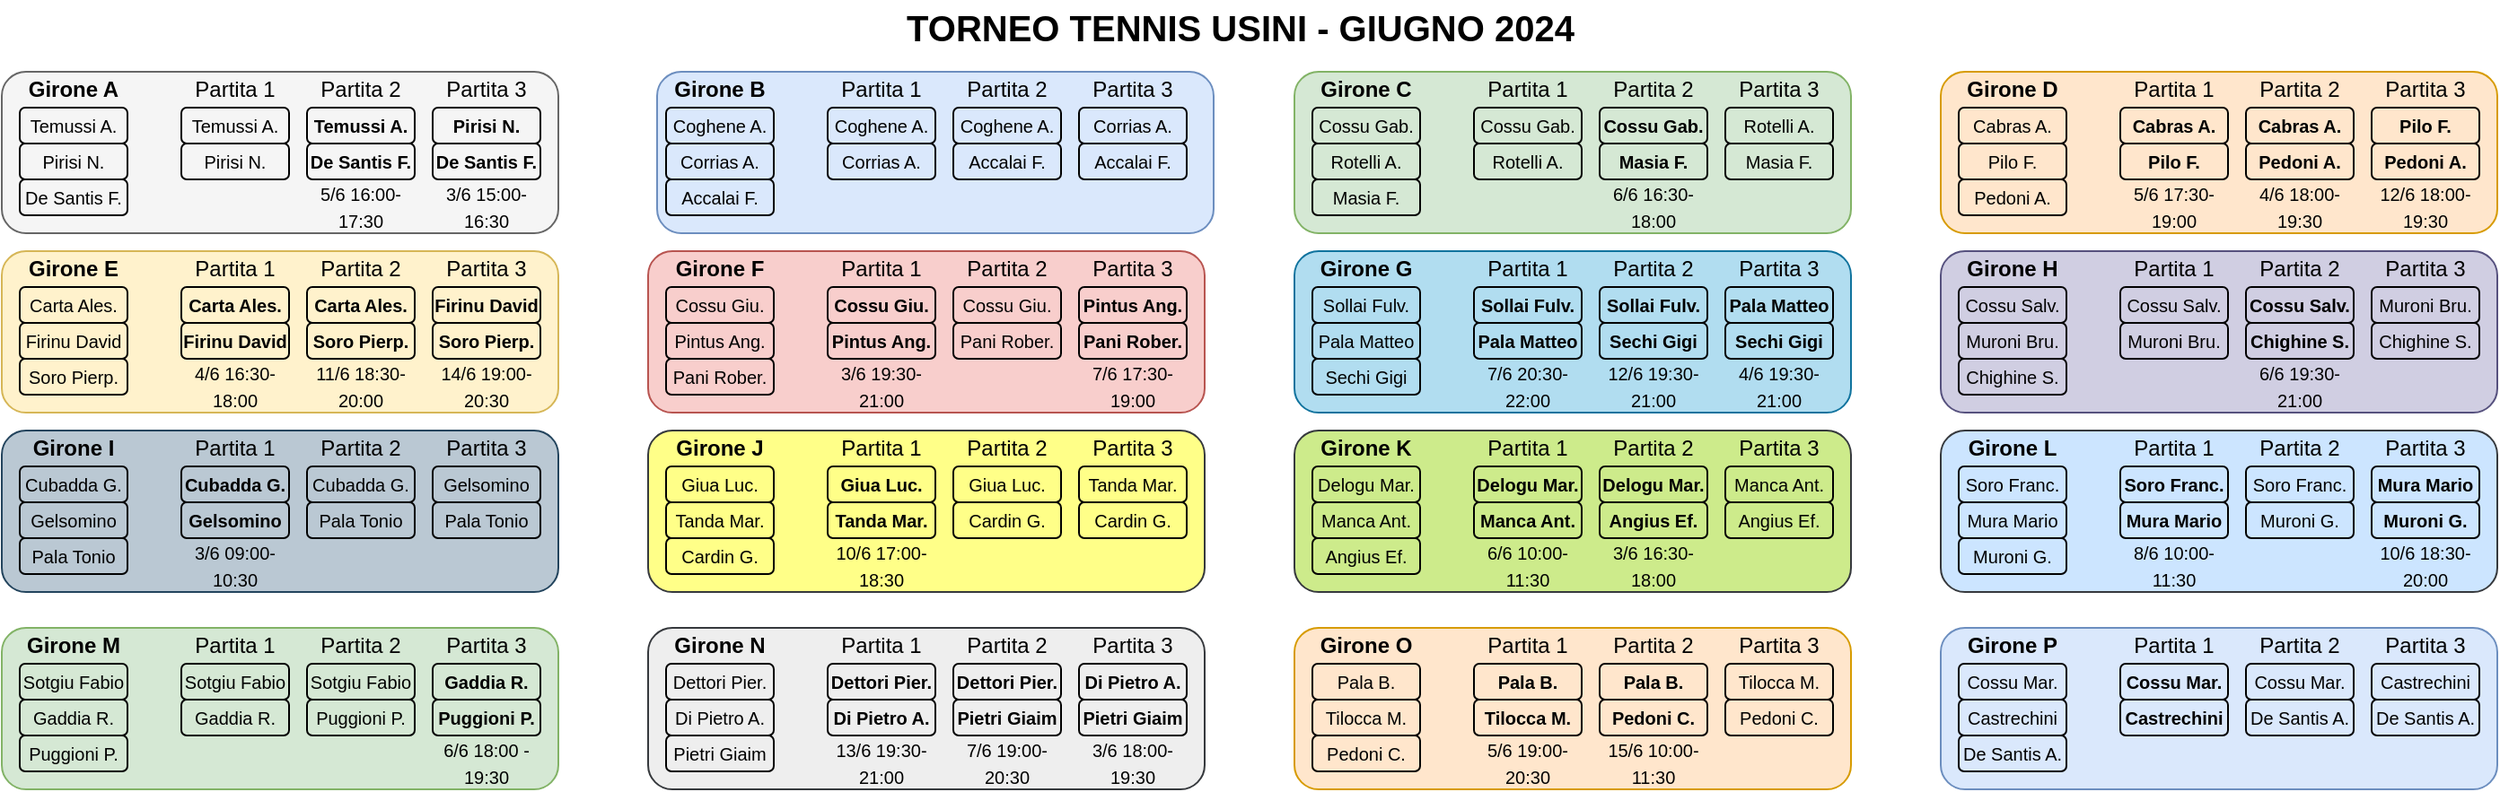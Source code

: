 <mxfile version="24.4.10" type="device">
  <diagram name="Page-1" id="3cpkXLwyK8GX5LqtrEb9">
    <mxGraphModel dx="674" dy="943" grid="1" gridSize="10" guides="1" tooltips="1" connect="1" arrows="1" fold="1" page="1" pageScale="1" pageWidth="850" pageHeight="1100" math="0" shadow="0">
      <root>
        <mxCell id="0" />
        <mxCell id="1" parent="0" />
        <mxCell id="Df5BAY0ZRy3SLglRoj6B-2" value="" style="rounded=1;whiteSpace=wrap;html=1;fillColor=#ffe6cc;strokeColor=#d79b00;" parent="1" vertex="1">
          <mxGeometry x="750" y="360" width="310" height="90" as="geometry" />
        </mxCell>
        <mxCell id="Df5BAY0ZRy3SLglRoj6B-3" value="" style="rounded=1;whiteSpace=wrap;html=1;fillColor=#d5e8d4;strokeColor=#82b366;" parent="1" vertex="1">
          <mxGeometry x="30" y="360" width="310" height="90" as="geometry" />
        </mxCell>
        <mxCell id="Df5BAY0ZRy3SLglRoj6B-4" value="" style="rounded=1;whiteSpace=wrap;html=1;fillColor=#eeeeee;strokeColor=#36393d;" parent="1" vertex="1">
          <mxGeometry x="390" y="360" width="310" height="90" as="geometry" />
        </mxCell>
        <mxCell id="Df5BAY0ZRy3SLglRoj6B-5" value="" style="rounded=1;whiteSpace=wrap;html=1;fillColor=#cce5ff;strokeColor=#36393d;" parent="1" vertex="1">
          <mxGeometry x="1110" y="250" width="310" height="90" as="geometry" />
        </mxCell>
        <mxCell id="Df5BAY0ZRy3SLglRoj6B-6" value="" style="rounded=1;whiteSpace=wrap;html=1;fillColor=#cdeb8b;strokeColor=#36393d;" parent="1" vertex="1">
          <mxGeometry x="750" y="250" width="310" height="90" as="geometry" />
        </mxCell>
        <mxCell id="Df5BAY0ZRy3SLglRoj6B-7" value="" style="rounded=1;whiteSpace=wrap;html=1;fillColor=#ffff88;strokeColor=#36393d;" parent="1" vertex="1">
          <mxGeometry x="390" y="250" width="310" height="90" as="geometry" />
        </mxCell>
        <mxCell id="Df5BAY0ZRy3SLglRoj6B-8" value="" style="rounded=1;whiteSpace=wrap;html=1;fillColor=#bac8d3;strokeColor=#23445d;" parent="1" vertex="1">
          <mxGeometry x="30" y="250" width="310" height="90" as="geometry" />
        </mxCell>
        <mxCell id="Df5BAY0ZRy3SLglRoj6B-9" value="" style="rounded=1;whiteSpace=wrap;html=1;fillColor=#d0cee2;strokeColor=#56517e;" parent="1" vertex="1">
          <mxGeometry x="1110" y="150" width="310" height="90" as="geometry" />
        </mxCell>
        <mxCell id="Df5BAY0ZRy3SLglRoj6B-10" value="" style="rounded=1;whiteSpace=wrap;html=1;fillColor=#b1ddf0;strokeColor=#10739e;" parent="1" vertex="1">
          <mxGeometry x="750" y="150" width="310" height="90" as="geometry" />
        </mxCell>
        <mxCell id="Df5BAY0ZRy3SLglRoj6B-11" value="" style="rounded=1;whiteSpace=wrap;html=1;fillColor=#f8cecc;strokeColor=#b85450;" parent="1" vertex="1">
          <mxGeometry x="390" y="150" width="310" height="90" as="geometry" />
        </mxCell>
        <mxCell id="Df5BAY0ZRy3SLglRoj6B-12" value="" style="rounded=1;whiteSpace=wrap;html=1;fillColor=#fff2cc;strokeColor=#d6b656;" parent="1" vertex="1">
          <mxGeometry x="30" y="150" width="310" height="90" as="geometry" />
        </mxCell>
        <mxCell id="Df5BAY0ZRy3SLglRoj6B-13" value="" style="rounded=1;whiteSpace=wrap;html=1;fillColor=#ffe6cc;strokeColor=#d79b00;" parent="1" vertex="1">
          <mxGeometry x="1110" y="50" width="310" height="90" as="geometry" />
        </mxCell>
        <mxCell id="Df5BAY0ZRy3SLglRoj6B-14" value="" style="rounded=1;whiteSpace=wrap;html=1;fillColor=#d5e8d4;strokeColor=#82b366;" parent="1" vertex="1">
          <mxGeometry x="750" y="50" width="310" height="90" as="geometry" />
        </mxCell>
        <mxCell id="Df5BAY0ZRy3SLglRoj6B-15" value="" style="rounded=1;whiteSpace=wrap;html=1;fillColor=#dae8fc;strokeColor=#6c8ebf;" parent="1" vertex="1">
          <mxGeometry x="395" y="50" width="310" height="90" as="geometry" />
        </mxCell>
        <mxCell id="Df5BAY0ZRy3SLglRoj6B-16" value="" style="rounded=1;whiteSpace=wrap;html=1;fillColor=#f5f5f5;fontColor=#333333;strokeColor=#666666;" parent="1" vertex="1">
          <mxGeometry x="30" y="50" width="310" height="90" as="geometry" />
        </mxCell>
        <mxCell id="Df5BAY0ZRy3SLglRoj6B-17" value="&lt;font style=&quot;font-size: 10px;&quot;&gt;Temussi A.&lt;br&gt;&lt;/font&gt;" style="rounded=1;whiteSpace=wrap;html=1;fillColor=none;" parent="1" vertex="1">
          <mxGeometry x="40" y="70" width="60" height="20" as="geometry" />
        </mxCell>
        <mxCell id="Df5BAY0ZRy3SLglRoj6B-18" value="&lt;font style=&quot;font-size: 10px;&quot;&gt;Pirisi N.&lt;br&gt;&lt;/font&gt;" style="rounded=1;whiteSpace=wrap;html=1;fillColor=none;" parent="1" vertex="1">
          <mxGeometry x="40" y="90" width="60" height="20" as="geometry" />
        </mxCell>
        <mxCell id="Df5BAY0ZRy3SLglRoj6B-19" value="&lt;font style=&quot;font-size: 10px;&quot;&gt;De Santis F.&lt;br&gt;&lt;/font&gt;" style="rounded=1;whiteSpace=wrap;html=1;fillColor=none;" parent="1" vertex="1">
          <mxGeometry x="40" y="110" width="60" height="20" as="geometry" />
        </mxCell>
        <mxCell id="Df5BAY0ZRy3SLglRoj6B-26" value="&lt;b&gt;Girone A&lt;/b&gt;" style="text;html=1;align=center;verticalAlign=middle;whiteSpace=wrap;rounded=0;" parent="1" vertex="1">
          <mxGeometry x="40" y="50" width="60" height="20" as="geometry" />
        </mxCell>
        <mxCell id="Df5BAY0ZRy3SLglRoj6B-27" value="Partita 1" style="text;html=1;align=center;verticalAlign=middle;whiteSpace=wrap;rounded=0;" parent="1" vertex="1">
          <mxGeometry x="130" y="50" width="60" height="20" as="geometry" />
        </mxCell>
        <mxCell id="Df5BAY0ZRy3SLglRoj6B-28" value="Partita 2" style="text;html=1;align=center;verticalAlign=middle;whiteSpace=wrap;rounded=0;" parent="1" vertex="1">
          <mxGeometry x="200" y="50" width="60" height="20" as="geometry" />
        </mxCell>
        <mxCell id="Df5BAY0ZRy3SLglRoj6B-29" value="Partita 3" style="text;html=1;align=center;verticalAlign=middle;whiteSpace=wrap;rounded=0;" parent="1" vertex="1">
          <mxGeometry x="270" y="50" width="60" height="20" as="geometry" />
        </mxCell>
        <mxCell id="Df5BAY0ZRy3SLglRoj6B-30" value="&lt;font style=&quot;font-size: 10px;&quot;&gt;Cabras A.&lt;/font&gt;" style="rounded=1;whiteSpace=wrap;html=1;fillColor=none;" parent="1" vertex="1">
          <mxGeometry x="1120" y="70" width="60" height="20" as="geometry" />
        </mxCell>
        <mxCell id="Df5BAY0ZRy3SLglRoj6B-31" value="&lt;font style=&quot;font-size: 10px;&quot;&gt;Pilo F.&lt;br&gt;&lt;/font&gt;" style="rounded=1;whiteSpace=wrap;html=1;fillColor=none;" parent="1" vertex="1">
          <mxGeometry x="1120" y="90" width="60" height="20" as="geometry" />
        </mxCell>
        <mxCell id="Df5BAY0ZRy3SLglRoj6B-32" value="&lt;font style=&quot;font-size: 10px;&quot;&gt;Pedoni A.&lt;br&gt;&lt;/font&gt;" style="rounded=1;whiteSpace=wrap;html=1;fillColor=none;" parent="1" vertex="1">
          <mxGeometry x="1120" y="110" width="60" height="20" as="geometry" />
        </mxCell>
        <mxCell id="Df5BAY0ZRy3SLglRoj6B-39" value="&lt;b&gt;Girone D&lt;br&gt;&lt;/b&gt;" style="text;html=1;align=center;verticalAlign=middle;whiteSpace=wrap;rounded=0;" parent="1" vertex="1">
          <mxGeometry x="1120" y="50" width="60" height="20" as="geometry" />
        </mxCell>
        <mxCell id="Df5BAY0ZRy3SLglRoj6B-40" value="Partita 1" style="text;html=1;align=center;verticalAlign=middle;whiteSpace=wrap;rounded=0;" parent="1" vertex="1">
          <mxGeometry x="1210" y="50" width="60" height="20" as="geometry" />
        </mxCell>
        <mxCell id="Df5BAY0ZRy3SLglRoj6B-41" value="Partita 2" style="text;html=1;align=center;verticalAlign=middle;whiteSpace=wrap;rounded=0;" parent="1" vertex="1">
          <mxGeometry x="1280" y="50" width="60" height="20" as="geometry" />
        </mxCell>
        <mxCell id="Df5BAY0ZRy3SLglRoj6B-42" value="Partita 3" style="text;html=1;align=center;verticalAlign=middle;whiteSpace=wrap;rounded=0;" parent="1" vertex="1">
          <mxGeometry x="1350" y="50" width="60" height="20" as="geometry" />
        </mxCell>
        <mxCell id="Df5BAY0ZRy3SLglRoj6B-43" value="&lt;font style=&quot;font-size: 10px;&quot;&gt;Sollai Fulv.&lt;br&gt;&lt;/font&gt;" style="rounded=1;whiteSpace=wrap;html=1;fillColor=none;" parent="1" vertex="1">
          <mxGeometry x="760" y="170" width="60" height="20" as="geometry" />
        </mxCell>
        <mxCell id="Df5BAY0ZRy3SLglRoj6B-44" value="&lt;font style=&quot;font-size: 10px;&quot;&gt;Pala Matteo&lt;br&gt;&lt;/font&gt;" style="rounded=1;whiteSpace=wrap;html=1;fillColor=none;" parent="1" vertex="1">
          <mxGeometry x="760" y="190" width="60" height="20" as="geometry" />
        </mxCell>
        <mxCell id="Df5BAY0ZRy3SLglRoj6B-45" value="&lt;font style=&quot;font-size: 10px;&quot;&gt;Sechi Gigi&lt;br&gt;&lt;/font&gt;" style="rounded=1;whiteSpace=wrap;html=1;fillColor=none;" parent="1" vertex="1">
          <mxGeometry x="760" y="210" width="60" height="20" as="geometry" />
        </mxCell>
        <mxCell id="Df5BAY0ZRy3SLglRoj6B-52" value="&lt;b&gt;Girone G&lt;br&gt;&lt;/b&gt;" style="text;html=1;align=center;verticalAlign=middle;whiteSpace=wrap;rounded=0;" parent="1" vertex="1">
          <mxGeometry x="760" y="150" width="60" height="20" as="geometry" />
        </mxCell>
        <mxCell id="Df5BAY0ZRy3SLglRoj6B-53" value="Partita 1" style="text;html=1;align=center;verticalAlign=middle;whiteSpace=wrap;rounded=0;" parent="1" vertex="1">
          <mxGeometry x="850" y="150" width="60" height="20" as="geometry" />
        </mxCell>
        <mxCell id="Df5BAY0ZRy3SLglRoj6B-54" value="Partita 2" style="text;html=1;align=center;verticalAlign=middle;whiteSpace=wrap;rounded=0;" parent="1" vertex="1">
          <mxGeometry x="920" y="150" width="60" height="20" as="geometry" />
        </mxCell>
        <mxCell id="Df5BAY0ZRy3SLglRoj6B-55" value="Partita 3" style="text;html=1;align=center;verticalAlign=middle;whiteSpace=wrap;rounded=0;" parent="1" vertex="1">
          <mxGeometry x="990" y="150" width="60" height="20" as="geometry" />
        </mxCell>
        <mxCell id="Df5BAY0ZRy3SLglRoj6B-56" value="&lt;font style=&quot;font-size: 10px;&quot;&gt;Giua Luc.&lt;br&gt;&lt;/font&gt;" style="rounded=1;whiteSpace=wrap;html=1;fillColor=none;" parent="1" vertex="1">
          <mxGeometry x="400" y="270" width="60" height="20" as="geometry" />
        </mxCell>
        <mxCell id="Df5BAY0ZRy3SLglRoj6B-57" value="&lt;font style=&quot;font-size: 10px;&quot;&gt;Tanda Mar.&lt;br&gt;&lt;/font&gt;" style="rounded=1;whiteSpace=wrap;html=1;fillColor=none;" parent="1" vertex="1">
          <mxGeometry x="400" y="290" width="60" height="20" as="geometry" />
        </mxCell>
        <mxCell id="Df5BAY0ZRy3SLglRoj6B-58" value="&lt;font style=&quot;font-size: 10px;&quot;&gt;Cardin G.&lt;br&gt;&lt;/font&gt;" style="rounded=1;whiteSpace=wrap;html=1;fillColor=none;" parent="1" vertex="1">
          <mxGeometry x="400" y="310" width="60" height="20" as="geometry" />
        </mxCell>
        <mxCell id="Df5BAY0ZRy3SLglRoj6B-65" value="&lt;b&gt;Girone J&lt;br&gt;&lt;/b&gt;" style="text;html=1;align=center;verticalAlign=middle;whiteSpace=wrap;rounded=0;" parent="1" vertex="1">
          <mxGeometry x="400" y="250" width="60" height="20" as="geometry" />
        </mxCell>
        <mxCell id="Df5BAY0ZRy3SLglRoj6B-66" value="Partita 1" style="text;html=1;align=center;verticalAlign=middle;whiteSpace=wrap;rounded=0;" parent="1" vertex="1">
          <mxGeometry x="490" y="250" width="60" height="20" as="geometry" />
        </mxCell>
        <mxCell id="Df5BAY0ZRy3SLglRoj6B-67" value="Partita 2" style="text;html=1;align=center;verticalAlign=middle;whiteSpace=wrap;rounded=0;" parent="1" vertex="1">
          <mxGeometry x="560" y="250" width="60" height="20" as="geometry" />
        </mxCell>
        <mxCell id="Df5BAY0ZRy3SLglRoj6B-68" value="Partita 3" style="text;html=1;align=center;verticalAlign=middle;whiteSpace=wrap;rounded=0;" parent="1" vertex="1">
          <mxGeometry x="630" y="250" width="60" height="20" as="geometry" />
        </mxCell>
        <mxCell id="Df5BAY0ZRy3SLglRoj6B-69" value="&lt;font style=&quot;font-size: 10px;&quot;&gt;Sotgiu Fabio&lt;br&gt;&lt;/font&gt;" style="rounded=1;whiteSpace=wrap;html=1;fillColor=none;" parent="1" vertex="1">
          <mxGeometry x="40" y="380" width="60" height="20" as="geometry" />
        </mxCell>
        <mxCell id="Df5BAY0ZRy3SLglRoj6B-70" value="&lt;font style=&quot;font-size: 10px;&quot;&gt;Gaddia R.&lt;br&gt;&lt;/font&gt;" style="rounded=1;whiteSpace=wrap;html=1;fillColor=none;" parent="1" vertex="1">
          <mxGeometry x="40" y="400" width="60" height="20" as="geometry" />
        </mxCell>
        <mxCell id="Df5BAY0ZRy3SLglRoj6B-71" value="&lt;font style=&quot;font-size: 10px;&quot;&gt;Puggioni P.&lt;br&gt;&lt;/font&gt;" style="rounded=1;whiteSpace=wrap;html=1;fillColor=none;" parent="1" vertex="1">
          <mxGeometry x="40" y="420" width="60" height="20" as="geometry" />
        </mxCell>
        <mxCell id="Df5BAY0ZRy3SLglRoj6B-78" value="&lt;b&gt;Girone M&lt;br&gt;&lt;/b&gt;" style="text;html=1;align=center;verticalAlign=middle;whiteSpace=wrap;rounded=0;" parent="1" vertex="1">
          <mxGeometry x="40" y="360" width="60" height="20" as="geometry" />
        </mxCell>
        <mxCell id="Df5BAY0ZRy3SLglRoj6B-79" value="Partita 1" style="text;html=1;align=center;verticalAlign=middle;whiteSpace=wrap;rounded=0;" parent="1" vertex="1">
          <mxGeometry x="130" y="360" width="60" height="20" as="geometry" />
        </mxCell>
        <mxCell id="Df5BAY0ZRy3SLglRoj6B-80" value="Partita 2" style="text;html=1;align=center;verticalAlign=middle;whiteSpace=wrap;rounded=0;" parent="1" vertex="1">
          <mxGeometry x="200" y="360" width="60" height="20" as="geometry" />
        </mxCell>
        <mxCell id="Df5BAY0ZRy3SLglRoj6B-81" value="Partita 3" style="text;html=1;align=center;verticalAlign=middle;whiteSpace=wrap;rounded=0;" parent="1" vertex="1">
          <mxGeometry x="270" y="360" width="60" height="20" as="geometry" />
        </mxCell>
        <mxCell id="Df5BAY0ZRy3SLglRoj6B-82" value="&lt;font style=&quot;font-size: 10px;&quot;&gt;Coghene A.&lt;br&gt;&lt;/font&gt;" style="rounded=1;whiteSpace=wrap;html=1;fillColor=none;" parent="1" vertex="1">
          <mxGeometry x="400" y="70" width="60" height="20" as="geometry" />
        </mxCell>
        <mxCell id="Df5BAY0ZRy3SLglRoj6B-83" value="&lt;font style=&quot;font-size: 10px;&quot;&gt;Corrias A.&lt;br&gt;&lt;/font&gt;" style="rounded=1;whiteSpace=wrap;html=1;fillColor=none;" parent="1" vertex="1">
          <mxGeometry x="400" y="90" width="60" height="20" as="geometry" />
        </mxCell>
        <mxCell id="Df5BAY0ZRy3SLglRoj6B-84" value="&lt;font style=&quot;font-size: 10px;&quot;&gt;Accalai F.&lt;br&gt;&lt;/font&gt;" style="rounded=1;whiteSpace=wrap;html=1;fillColor=none;" parent="1" vertex="1">
          <mxGeometry x="400" y="110" width="60" height="20" as="geometry" />
        </mxCell>
        <mxCell id="Df5BAY0ZRy3SLglRoj6B-91" value="&lt;b&gt;Girone B&lt;br&gt;&lt;/b&gt;" style="text;html=1;align=center;verticalAlign=middle;whiteSpace=wrap;rounded=0;" parent="1" vertex="1">
          <mxGeometry x="400" y="50" width="60" height="20" as="geometry" />
        </mxCell>
        <mxCell id="Df5BAY0ZRy3SLglRoj6B-92" value="Partita 1" style="text;html=1;align=center;verticalAlign=middle;whiteSpace=wrap;rounded=0;" parent="1" vertex="1">
          <mxGeometry x="490" y="50" width="60" height="20" as="geometry" />
        </mxCell>
        <mxCell id="Df5BAY0ZRy3SLglRoj6B-93" value="Partita 2" style="text;html=1;align=center;verticalAlign=middle;whiteSpace=wrap;rounded=0;" parent="1" vertex="1">
          <mxGeometry x="560" y="50" width="60" height="20" as="geometry" />
        </mxCell>
        <mxCell id="Df5BAY0ZRy3SLglRoj6B-94" value="Partita 3" style="text;html=1;align=center;verticalAlign=middle;whiteSpace=wrap;rounded=0;" parent="1" vertex="1">
          <mxGeometry x="630" y="50" width="60" height="20" as="geometry" />
        </mxCell>
        <mxCell id="Df5BAY0ZRy3SLglRoj6B-95" value="&lt;font style=&quot;font-size: 10px;&quot;&gt;Carta Ales.&lt;br&gt;&lt;/font&gt;" style="rounded=1;whiteSpace=wrap;html=1;fillColor=none;" parent="1" vertex="1">
          <mxGeometry x="40" y="170" width="60" height="20" as="geometry" />
        </mxCell>
        <mxCell id="Df5BAY0ZRy3SLglRoj6B-96" value="&lt;font style=&quot;font-size: 10px;&quot;&gt;Firinu David&lt;br&gt;&lt;/font&gt;" style="rounded=1;whiteSpace=wrap;html=1;fillColor=none;" parent="1" vertex="1">
          <mxGeometry x="40" y="190" width="60" height="20" as="geometry" />
        </mxCell>
        <mxCell id="Df5BAY0ZRy3SLglRoj6B-97" value="&lt;font style=&quot;font-size: 10px;&quot;&gt;Soro Pierp.&lt;br&gt;&lt;/font&gt;" style="rounded=1;whiteSpace=wrap;html=1;fillColor=none;" parent="1" vertex="1">
          <mxGeometry x="40" y="210" width="60" height="20" as="geometry" />
        </mxCell>
        <mxCell id="Df5BAY0ZRy3SLglRoj6B-104" value="&lt;b&gt;Girone E&lt;br&gt;&lt;/b&gt;" style="text;html=1;align=center;verticalAlign=middle;whiteSpace=wrap;rounded=0;" parent="1" vertex="1">
          <mxGeometry x="40" y="150" width="60" height="20" as="geometry" />
        </mxCell>
        <mxCell id="Df5BAY0ZRy3SLglRoj6B-105" value="Partita 1" style="text;html=1;align=center;verticalAlign=middle;whiteSpace=wrap;rounded=0;" parent="1" vertex="1">
          <mxGeometry x="130" y="150" width="60" height="20" as="geometry" />
        </mxCell>
        <mxCell id="Df5BAY0ZRy3SLglRoj6B-106" value="Partita 2" style="text;html=1;align=center;verticalAlign=middle;whiteSpace=wrap;rounded=0;" parent="1" vertex="1">
          <mxGeometry x="200" y="150" width="60" height="20" as="geometry" />
        </mxCell>
        <mxCell id="Df5BAY0ZRy3SLglRoj6B-107" value="Partita 3" style="text;html=1;align=center;verticalAlign=middle;whiteSpace=wrap;rounded=0;" parent="1" vertex="1">
          <mxGeometry x="270" y="150" width="60" height="20" as="geometry" />
        </mxCell>
        <mxCell id="Df5BAY0ZRy3SLglRoj6B-108" value="&lt;font style=&quot;font-size: 10px;&quot;&gt;Cossu Salv.&lt;br&gt;&lt;/font&gt;" style="rounded=1;whiteSpace=wrap;html=1;fillColor=none;" parent="1" vertex="1">
          <mxGeometry x="1120" y="170" width="60" height="20" as="geometry" />
        </mxCell>
        <mxCell id="Df5BAY0ZRy3SLglRoj6B-109" value="&lt;font style=&quot;font-size: 10px;&quot;&gt;Muroni Bru.&lt;br&gt;&lt;/font&gt;" style="rounded=1;whiteSpace=wrap;html=1;fillColor=none;" parent="1" vertex="1">
          <mxGeometry x="1120" y="190" width="60" height="20" as="geometry" />
        </mxCell>
        <mxCell id="Df5BAY0ZRy3SLglRoj6B-110" value="&lt;font style=&quot;font-size: 10px;&quot;&gt;Chighine S.&lt;br&gt;&lt;/font&gt;" style="rounded=1;whiteSpace=wrap;html=1;fillColor=none;" parent="1" vertex="1">
          <mxGeometry x="1120" y="210" width="60" height="20" as="geometry" />
        </mxCell>
        <mxCell id="Df5BAY0ZRy3SLglRoj6B-117" value="&lt;b&gt;Girone H&lt;br&gt;&lt;/b&gt;" style="text;html=1;align=center;verticalAlign=middle;whiteSpace=wrap;rounded=0;" parent="1" vertex="1">
          <mxGeometry x="1120" y="150" width="60" height="20" as="geometry" />
        </mxCell>
        <mxCell id="Df5BAY0ZRy3SLglRoj6B-118" value="Partita 1" style="text;html=1;align=center;verticalAlign=middle;whiteSpace=wrap;rounded=0;" parent="1" vertex="1">
          <mxGeometry x="1210" y="150" width="60" height="20" as="geometry" />
        </mxCell>
        <mxCell id="Df5BAY0ZRy3SLglRoj6B-119" value="Partita 2" style="text;html=1;align=center;verticalAlign=middle;whiteSpace=wrap;rounded=0;" parent="1" vertex="1">
          <mxGeometry x="1280" y="150" width="60" height="20" as="geometry" />
        </mxCell>
        <mxCell id="Df5BAY0ZRy3SLglRoj6B-120" value="Partita 3" style="text;html=1;align=center;verticalAlign=middle;whiteSpace=wrap;rounded=0;" parent="1" vertex="1">
          <mxGeometry x="1350" y="150" width="60" height="20" as="geometry" />
        </mxCell>
        <mxCell id="Df5BAY0ZRy3SLglRoj6B-121" value="&lt;font style=&quot;font-size: 10px;&quot;&gt;Delogu Mar.&lt;br&gt;&lt;/font&gt;" style="rounded=1;whiteSpace=wrap;html=1;fillColor=none;" parent="1" vertex="1">
          <mxGeometry x="760" y="270" width="60" height="20" as="geometry" />
        </mxCell>
        <mxCell id="Df5BAY0ZRy3SLglRoj6B-122" value="&lt;font style=&quot;font-size: 10px;&quot;&gt;Manca Ant.&lt;br&gt;&lt;/font&gt;" style="rounded=1;whiteSpace=wrap;html=1;fillColor=none;" parent="1" vertex="1">
          <mxGeometry x="760" y="290" width="60" height="20" as="geometry" />
        </mxCell>
        <mxCell id="Df5BAY0ZRy3SLglRoj6B-123" value="&lt;font style=&quot;font-size: 10px;&quot;&gt;Angius Ef.&lt;br&gt;&lt;/font&gt;" style="rounded=1;whiteSpace=wrap;html=1;fillColor=none;" parent="1" vertex="1">
          <mxGeometry x="760" y="310" width="60" height="20" as="geometry" />
        </mxCell>
        <mxCell id="Df5BAY0ZRy3SLglRoj6B-130" value="&lt;b&gt;Girone K&lt;br&gt;&lt;/b&gt;" style="text;html=1;align=center;verticalAlign=middle;whiteSpace=wrap;rounded=0;" parent="1" vertex="1">
          <mxGeometry x="760" y="250" width="60" height="20" as="geometry" />
        </mxCell>
        <mxCell id="Df5BAY0ZRy3SLglRoj6B-131" value="Partita 1" style="text;html=1;align=center;verticalAlign=middle;whiteSpace=wrap;rounded=0;" parent="1" vertex="1">
          <mxGeometry x="850" y="250" width="60" height="20" as="geometry" />
        </mxCell>
        <mxCell id="Df5BAY0ZRy3SLglRoj6B-132" value="Partita 2" style="text;html=1;align=center;verticalAlign=middle;whiteSpace=wrap;rounded=0;" parent="1" vertex="1">
          <mxGeometry x="920" y="250" width="60" height="20" as="geometry" />
        </mxCell>
        <mxCell id="Df5BAY0ZRy3SLglRoj6B-133" value="Partita 3" style="text;html=1;align=center;verticalAlign=middle;whiteSpace=wrap;rounded=0;" parent="1" vertex="1">
          <mxGeometry x="990" y="250" width="60" height="20" as="geometry" />
        </mxCell>
        <mxCell id="Df5BAY0ZRy3SLglRoj6B-134" value="&lt;font style=&quot;font-size: 10px;&quot;&gt;Dettori Pier.&lt;br&gt;&lt;/font&gt;" style="rounded=1;whiteSpace=wrap;html=1;fillColor=none;" parent="1" vertex="1">
          <mxGeometry x="400" y="380" width="60" height="20" as="geometry" />
        </mxCell>
        <mxCell id="Df5BAY0ZRy3SLglRoj6B-135" value="&lt;font style=&quot;font-size: 10px;&quot;&gt;Di Pietro A.&lt;br&gt;&lt;/font&gt;" style="rounded=1;whiteSpace=wrap;html=1;fillColor=none;" parent="1" vertex="1">
          <mxGeometry x="400" y="400" width="60" height="20" as="geometry" />
        </mxCell>
        <mxCell id="Df5BAY0ZRy3SLglRoj6B-136" value="&lt;font style=&quot;font-size: 10px;&quot;&gt;Pietri Giaim&lt;br&gt;&lt;/font&gt;" style="rounded=1;whiteSpace=wrap;html=1;fillColor=none;" parent="1" vertex="1">
          <mxGeometry x="400" y="420" width="60" height="20" as="geometry" />
        </mxCell>
        <mxCell id="Df5BAY0ZRy3SLglRoj6B-143" value="&lt;b&gt;Girone N&lt;br&gt;&lt;/b&gt;" style="text;html=1;align=center;verticalAlign=middle;whiteSpace=wrap;rounded=0;" parent="1" vertex="1">
          <mxGeometry x="400" y="360" width="60" height="20" as="geometry" />
        </mxCell>
        <mxCell id="Df5BAY0ZRy3SLglRoj6B-144" value="Partita 1" style="text;html=1;align=center;verticalAlign=middle;whiteSpace=wrap;rounded=0;" parent="1" vertex="1">
          <mxGeometry x="490" y="360" width="60" height="20" as="geometry" />
        </mxCell>
        <mxCell id="Df5BAY0ZRy3SLglRoj6B-145" value="Partita 2" style="text;html=1;align=center;verticalAlign=middle;whiteSpace=wrap;rounded=0;" parent="1" vertex="1">
          <mxGeometry x="560" y="360" width="60" height="20" as="geometry" />
        </mxCell>
        <mxCell id="Df5BAY0ZRy3SLglRoj6B-146" value="Partita 3" style="text;html=1;align=center;verticalAlign=middle;whiteSpace=wrap;rounded=0;" parent="1" vertex="1">
          <mxGeometry x="630" y="360" width="60" height="20" as="geometry" />
        </mxCell>
        <mxCell id="Df5BAY0ZRy3SLglRoj6B-147" value="&lt;font style=&quot;font-size: 10px;&quot;&gt;Cossu Gab.&lt;br&gt;&lt;/font&gt;" style="rounded=1;whiteSpace=wrap;html=1;fillColor=none;" parent="1" vertex="1">
          <mxGeometry x="760" y="70" width="60" height="20" as="geometry" />
        </mxCell>
        <mxCell id="Df5BAY0ZRy3SLglRoj6B-148" value="&lt;font style=&quot;font-size: 10px;&quot;&gt;Rotelli A.&lt;br&gt;&lt;/font&gt;" style="rounded=1;whiteSpace=wrap;html=1;fillColor=none;" parent="1" vertex="1">
          <mxGeometry x="760" y="90" width="60" height="20" as="geometry" />
        </mxCell>
        <mxCell id="Df5BAY0ZRy3SLglRoj6B-149" value="&lt;font style=&quot;font-size: 10px;&quot;&gt;Masia F.&lt;br&gt;&lt;/font&gt;" style="rounded=1;whiteSpace=wrap;html=1;fillColor=none;" parent="1" vertex="1">
          <mxGeometry x="760" y="110" width="60" height="20" as="geometry" />
        </mxCell>
        <mxCell id="Df5BAY0ZRy3SLglRoj6B-156" value="&lt;b&gt;Girone C&lt;br&gt;&lt;/b&gt;" style="text;html=1;align=center;verticalAlign=middle;whiteSpace=wrap;rounded=0;" parent="1" vertex="1">
          <mxGeometry x="760" y="50" width="60" height="20" as="geometry" />
        </mxCell>
        <mxCell id="Df5BAY0ZRy3SLglRoj6B-157" value="Partita 1" style="text;html=1;align=center;verticalAlign=middle;whiteSpace=wrap;rounded=0;" parent="1" vertex="1">
          <mxGeometry x="850" y="50" width="60" height="20" as="geometry" />
        </mxCell>
        <mxCell id="Df5BAY0ZRy3SLglRoj6B-158" value="Partita 2" style="text;html=1;align=center;verticalAlign=middle;whiteSpace=wrap;rounded=0;" parent="1" vertex="1">
          <mxGeometry x="920" y="50" width="60" height="20" as="geometry" />
        </mxCell>
        <mxCell id="Df5BAY0ZRy3SLglRoj6B-159" value="Partita 3" style="text;html=1;align=center;verticalAlign=middle;whiteSpace=wrap;rounded=0;" parent="1" vertex="1">
          <mxGeometry x="990" y="50" width="60" height="20" as="geometry" />
        </mxCell>
        <mxCell id="Df5BAY0ZRy3SLglRoj6B-160" value="&lt;font style=&quot;font-size: 10px;&quot;&gt;Cossu Giu.&lt;br&gt;&lt;/font&gt;" style="rounded=1;whiteSpace=wrap;html=1;fillColor=none;" parent="1" vertex="1">
          <mxGeometry x="400" y="170" width="60" height="20" as="geometry" />
        </mxCell>
        <mxCell id="Df5BAY0ZRy3SLglRoj6B-161" value="&lt;font style=&quot;font-size: 10px;&quot;&gt;Pintus Ang. &lt;br&gt;&lt;/font&gt;" style="rounded=1;whiteSpace=wrap;html=1;fillColor=none;" parent="1" vertex="1">
          <mxGeometry x="400" y="190" width="60" height="20" as="geometry" />
        </mxCell>
        <mxCell id="Df5BAY0ZRy3SLglRoj6B-162" value="&lt;font style=&quot;font-size: 10px;&quot;&gt;Pani Rober.&lt;br&gt;&lt;/font&gt;" style="rounded=1;whiteSpace=wrap;html=1;fillColor=none;" parent="1" vertex="1">
          <mxGeometry x="400" y="210" width="60" height="20" as="geometry" />
        </mxCell>
        <mxCell id="Df5BAY0ZRy3SLglRoj6B-169" value="&lt;b&gt;Girone F&lt;br&gt;&lt;/b&gt;" style="text;html=1;align=center;verticalAlign=middle;whiteSpace=wrap;rounded=0;" parent="1" vertex="1">
          <mxGeometry x="400" y="150" width="60" height="20" as="geometry" />
        </mxCell>
        <mxCell id="Df5BAY0ZRy3SLglRoj6B-170" value="Partita 1" style="text;html=1;align=center;verticalAlign=middle;whiteSpace=wrap;rounded=0;" parent="1" vertex="1">
          <mxGeometry x="490" y="150" width="60" height="20" as="geometry" />
        </mxCell>
        <mxCell id="Df5BAY0ZRy3SLglRoj6B-171" value="Partita 2" style="text;html=1;align=center;verticalAlign=middle;whiteSpace=wrap;rounded=0;" parent="1" vertex="1">
          <mxGeometry x="560" y="150" width="60" height="20" as="geometry" />
        </mxCell>
        <mxCell id="Df5BAY0ZRy3SLglRoj6B-172" value="Partita 3" style="text;html=1;align=center;verticalAlign=middle;whiteSpace=wrap;rounded=0;" parent="1" vertex="1">
          <mxGeometry x="630" y="150" width="60" height="20" as="geometry" />
        </mxCell>
        <mxCell id="Df5BAY0ZRy3SLglRoj6B-173" value="&lt;font style=&quot;font-size: 10px;&quot;&gt;Cubadda G.&lt;br&gt;&lt;/font&gt;" style="rounded=1;whiteSpace=wrap;html=1;fillColor=none;" parent="1" vertex="1">
          <mxGeometry x="40" y="270" width="60" height="20" as="geometry" />
        </mxCell>
        <mxCell id="Df5BAY0ZRy3SLglRoj6B-174" value="&lt;font style=&quot;font-size: 10px;&quot;&gt;Gelsomino&lt;/font&gt;" style="rounded=1;whiteSpace=wrap;html=1;fillColor=none;" parent="1" vertex="1">
          <mxGeometry x="40" y="290" width="60" height="20" as="geometry" />
        </mxCell>
        <mxCell id="Df5BAY0ZRy3SLglRoj6B-175" value="&lt;font style=&quot;font-size: 10px;&quot;&gt;Pala Tonio&lt;br&gt;&lt;/font&gt;" style="rounded=1;whiteSpace=wrap;html=1;fillColor=none;" parent="1" vertex="1">
          <mxGeometry x="40" y="310" width="60" height="20" as="geometry" />
        </mxCell>
        <mxCell id="Df5BAY0ZRy3SLglRoj6B-182" value="&lt;b&gt;Girone I&lt;br&gt;&lt;/b&gt;" style="text;html=1;align=center;verticalAlign=middle;whiteSpace=wrap;rounded=0;" parent="1" vertex="1">
          <mxGeometry x="40" y="250" width="60" height="20" as="geometry" />
        </mxCell>
        <mxCell id="Df5BAY0ZRy3SLglRoj6B-183" value="Partita 1" style="text;html=1;align=center;verticalAlign=middle;whiteSpace=wrap;rounded=0;" parent="1" vertex="1">
          <mxGeometry x="130" y="250" width="60" height="20" as="geometry" />
        </mxCell>
        <mxCell id="Df5BAY0ZRy3SLglRoj6B-184" value="Partita 2" style="text;html=1;align=center;verticalAlign=middle;whiteSpace=wrap;rounded=0;" parent="1" vertex="1">
          <mxGeometry x="200" y="250" width="60" height="20" as="geometry" />
        </mxCell>
        <mxCell id="Df5BAY0ZRy3SLglRoj6B-185" value="Partita 3" style="text;html=1;align=center;verticalAlign=middle;whiteSpace=wrap;rounded=0;" parent="1" vertex="1">
          <mxGeometry x="270" y="250" width="60" height="20" as="geometry" />
        </mxCell>
        <mxCell id="Df5BAY0ZRy3SLglRoj6B-186" value="&lt;font style=&quot;font-size: 10px;&quot;&gt;Soro Franc.&lt;br&gt;&lt;/font&gt;" style="rounded=1;whiteSpace=wrap;html=1;fillColor=none;" parent="1" vertex="1">
          <mxGeometry x="1120" y="270" width="60" height="20" as="geometry" />
        </mxCell>
        <mxCell id="Df5BAY0ZRy3SLglRoj6B-187" value="&lt;font style=&quot;font-size: 10px;&quot;&gt;Mura Mario&lt;br&gt;&lt;/font&gt;" style="rounded=1;whiteSpace=wrap;html=1;fillColor=none;" parent="1" vertex="1">
          <mxGeometry x="1120" y="290" width="60" height="20" as="geometry" />
        </mxCell>
        <mxCell id="Df5BAY0ZRy3SLglRoj6B-188" value="&lt;font style=&quot;font-size: 10px;&quot;&gt;Muroni G.&lt;br&gt;&lt;/font&gt;" style="rounded=1;whiteSpace=wrap;html=1;fillColor=none;" parent="1" vertex="1">
          <mxGeometry x="1120" y="310" width="60" height="20" as="geometry" />
        </mxCell>
        <mxCell id="Df5BAY0ZRy3SLglRoj6B-195" value="&lt;b&gt;Girone L&lt;br&gt;&lt;/b&gt;" style="text;html=1;align=center;verticalAlign=middle;whiteSpace=wrap;rounded=0;" parent="1" vertex="1">
          <mxGeometry x="1120" y="250" width="60" height="20" as="geometry" />
        </mxCell>
        <mxCell id="Df5BAY0ZRy3SLglRoj6B-196" value="Partita 1" style="text;html=1;align=center;verticalAlign=middle;whiteSpace=wrap;rounded=0;" parent="1" vertex="1">
          <mxGeometry x="1210" y="250" width="60" height="20" as="geometry" />
        </mxCell>
        <mxCell id="Df5BAY0ZRy3SLglRoj6B-197" value="Partita 2" style="text;html=1;align=center;verticalAlign=middle;whiteSpace=wrap;rounded=0;" parent="1" vertex="1">
          <mxGeometry x="1280" y="250" width="60" height="20" as="geometry" />
        </mxCell>
        <mxCell id="Df5BAY0ZRy3SLglRoj6B-198" value="Partita 3" style="text;html=1;align=center;verticalAlign=middle;whiteSpace=wrap;rounded=0;" parent="1" vertex="1">
          <mxGeometry x="1350" y="250" width="60" height="20" as="geometry" />
        </mxCell>
        <mxCell id="Df5BAY0ZRy3SLglRoj6B-199" value="&lt;font style=&quot;font-size: 10px;&quot;&gt;Pala B.&lt;br&gt;&lt;/font&gt;" style="rounded=1;whiteSpace=wrap;html=1;fillColor=none;" parent="1" vertex="1">
          <mxGeometry x="760" y="380" width="60" height="20" as="geometry" />
        </mxCell>
        <mxCell id="Df5BAY0ZRy3SLglRoj6B-200" value="&lt;font style=&quot;font-size: 10px;&quot;&gt;Tilocca M.&lt;/font&gt;" style="rounded=1;whiteSpace=wrap;html=1;fillColor=none;" parent="1" vertex="1">
          <mxGeometry x="760" y="400" width="60" height="20" as="geometry" />
        </mxCell>
        <mxCell id="Df5BAY0ZRy3SLglRoj6B-201" value="&lt;font style=&quot;font-size: 10px;&quot;&gt;Pedoni C.&lt;br&gt;&lt;/font&gt;" style="rounded=1;whiteSpace=wrap;html=1;fillColor=none;" parent="1" vertex="1">
          <mxGeometry x="760" y="420" width="60" height="20" as="geometry" />
        </mxCell>
        <mxCell id="Df5BAY0ZRy3SLglRoj6B-208" value="&lt;b&gt;Girone O&lt;br&gt;&lt;/b&gt;" style="text;html=1;align=center;verticalAlign=middle;whiteSpace=wrap;rounded=0;" parent="1" vertex="1">
          <mxGeometry x="760" y="360" width="60" height="20" as="geometry" />
        </mxCell>
        <mxCell id="Df5BAY0ZRy3SLglRoj6B-209" value="Partita 1" style="text;html=1;align=center;verticalAlign=middle;whiteSpace=wrap;rounded=0;" parent="1" vertex="1">
          <mxGeometry x="850" y="360" width="60" height="20" as="geometry" />
        </mxCell>
        <mxCell id="Df5BAY0ZRy3SLglRoj6B-210" value="Partita 2" style="text;html=1;align=center;verticalAlign=middle;whiteSpace=wrap;rounded=0;" parent="1" vertex="1">
          <mxGeometry x="920" y="360" width="60" height="20" as="geometry" />
        </mxCell>
        <mxCell id="Df5BAY0ZRy3SLglRoj6B-211" value="Partita 3" style="text;html=1;align=center;verticalAlign=middle;whiteSpace=wrap;rounded=0;" parent="1" vertex="1">
          <mxGeometry x="990" y="360" width="60" height="20" as="geometry" />
        </mxCell>
        <mxCell id="Df5BAY0ZRy3SLglRoj6B-212" value="" style="rounded=1;whiteSpace=wrap;html=1;fillColor=#dae8fc;strokeColor=#6c8ebf;" parent="1" vertex="1">
          <mxGeometry x="1110" y="360" width="310" height="90" as="geometry" />
        </mxCell>
        <mxCell id="Df5BAY0ZRy3SLglRoj6B-213" value="&lt;font style=&quot;font-size: 10px;&quot;&gt;Cossu Mar.&lt;br&gt;&lt;/font&gt;" style="rounded=1;whiteSpace=wrap;html=1;fillColor=none;" parent="1" vertex="1">
          <mxGeometry x="1120" y="380" width="60" height="20" as="geometry" />
        </mxCell>
        <mxCell id="Df5BAY0ZRy3SLglRoj6B-214" value="&lt;font style=&quot;font-size: 10px;&quot;&gt;Castrechini&lt;br&gt;&lt;/font&gt;" style="rounded=1;whiteSpace=wrap;html=1;fillColor=none;" parent="1" vertex="1">
          <mxGeometry x="1120" y="400" width="60" height="20" as="geometry" />
        </mxCell>
        <mxCell id="Df5BAY0ZRy3SLglRoj6B-215" value="&lt;font style=&quot;font-size: 10px;&quot;&gt;De Santis A.&lt;br&gt;&lt;/font&gt;" style="rounded=1;whiteSpace=wrap;html=1;fillColor=none;" parent="1" vertex="1">
          <mxGeometry x="1120" y="420" width="60" height="20" as="geometry" />
        </mxCell>
        <mxCell id="Df5BAY0ZRy3SLglRoj6B-222" value="&lt;b&gt;Girone P&lt;br&gt;&lt;/b&gt;" style="text;html=1;align=center;verticalAlign=middle;whiteSpace=wrap;rounded=0;" parent="1" vertex="1">
          <mxGeometry x="1120" y="360" width="60" height="20" as="geometry" />
        </mxCell>
        <mxCell id="Df5BAY0ZRy3SLglRoj6B-223" value="Partita 1" style="text;html=1;align=center;verticalAlign=middle;whiteSpace=wrap;rounded=0;" parent="1" vertex="1">
          <mxGeometry x="1210" y="360" width="60" height="20" as="geometry" />
        </mxCell>
        <mxCell id="Df5BAY0ZRy3SLglRoj6B-224" value="Partita 2" style="text;html=1;align=center;verticalAlign=middle;whiteSpace=wrap;rounded=0;" parent="1" vertex="1">
          <mxGeometry x="1280" y="360" width="60" height="20" as="geometry" />
        </mxCell>
        <mxCell id="Df5BAY0ZRy3SLglRoj6B-225" value="Partita 3" style="text;html=1;align=center;verticalAlign=middle;whiteSpace=wrap;rounded=0;" parent="1" vertex="1">
          <mxGeometry x="1350" y="360" width="60" height="20" as="geometry" />
        </mxCell>
        <mxCell id="Df5BAY0ZRy3SLglRoj6B-234" value="&lt;font style=&quot;font-size: 20px;&quot;&gt;&lt;b&gt;TORNEO TENNIS USINI - GIUGNO 2024&lt;/b&gt;&lt;/font&gt;" style="text;html=1;align=center;verticalAlign=middle;whiteSpace=wrap;rounded=0;" parent="1" vertex="1">
          <mxGeometry x="30" y="10" width="1380" height="30" as="geometry" />
        </mxCell>
        <mxCell id="Df5BAY0ZRy3SLglRoj6B-522" value="&lt;font style=&quot;font-size: 10px;&quot;&gt;Temussi A.&lt;br&gt;&lt;/font&gt;" style="rounded=1;whiteSpace=wrap;html=1;fillColor=none;" parent="1" vertex="1">
          <mxGeometry x="130" y="70" width="60" height="20" as="geometry" />
        </mxCell>
        <mxCell id="Df5BAY0ZRy3SLglRoj6B-523" value="&lt;font style=&quot;font-size: 10px;&quot;&gt;Temussi A.&lt;br&gt;&lt;/font&gt;" style="rounded=1;whiteSpace=wrap;html=1;fillColor=none;fontStyle=1" parent="1" vertex="1">
          <mxGeometry x="200" y="70" width="60" height="20" as="geometry" />
        </mxCell>
        <mxCell id="Df5BAY0ZRy3SLglRoj6B-524" value="&lt;font style=&quot;font-size: 10px;&quot;&gt;Pirisi N.&lt;br&gt;&lt;/font&gt;" style="rounded=1;whiteSpace=wrap;html=1;fillColor=none;" parent="1" vertex="1">
          <mxGeometry x="130" y="90" width="60" height="20" as="geometry" />
        </mxCell>
        <mxCell id="Df5BAY0ZRy3SLglRoj6B-525" value="&lt;font style=&quot;font-size: 10px;&quot;&gt;Pirisi N.&lt;br&gt;&lt;/font&gt;" style="rounded=1;whiteSpace=wrap;html=1;fillColor=none;fontStyle=1" parent="1" vertex="1">
          <mxGeometry x="270" y="70" width="60" height="20" as="geometry" />
        </mxCell>
        <mxCell id="Df5BAY0ZRy3SLglRoj6B-526" value="&lt;font style=&quot;font-size: 10px;&quot;&gt;De Santis F.&lt;br&gt;&lt;/font&gt;" style="rounded=1;whiteSpace=wrap;html=1;fillColor=none;fontStyle=1" parent="1" vertex="1">
          <mxGeometry x="200" y="90" width="60" height="20" as="geometry" />
        </mxCell>
        <mxCell id="Df5BAY0ZRy3SLglRoj6B-527" value="&lt;font style=&quot;font-size: 10px;&quot;&gt;De Santis F.&lt;br&gt;&lt;/font&gt;" style="rounded=1;whiteSpace=wrap;html=1;fillColor=none;fontStyle=1" parent="1" vertex="1">
          <mxGeometry x="270" y="90" width="60" height="20" as="geometry" />
        </mxCell>
        <mxCell id="Df5BAY0ZRy3SLglRoj6B-528" value="&lt;font style=&quot;font-size: 10px;&quot;&gt;Carta Ales.&lt;br&gt;&lt;/font&gt;" style="rounded=1;whiteSpace=wrap;html=1;fillColor=none;fontStyle=1" parent="1" vertex="1">
          <mxGeometry x="130" y="170" width="60" height="20" as="geometry" />
        </mxCell>
        <mxCell id="Df5BAY0ZRy3SLglRoj6B-529" value="&lt;font style=&quot;font-size: 10px;&quot;&gt;Carta Ales.&lt;br&gt;&lt;/font&gt;" style="rounded=1;whiteSpace=wrap;html=1;fillColor=none;fontStyle=1" parent="1" vertex="1">
          <mxGeometry x="200" y="170" width="60" height="20" as="geometry" />
        </mxCell>
        <mxCell id="Df5BAY0ZRy3SLglRoj6B-530" value="&lt;font style=&quot;font-size: 10px;&quot;&gt;Cubadda G.&lt;br&gt;&lt;/font&gt;" style="rounded=1;whiteSpace=wrap;html=1;fillColor=none;fontStyle=1" parent="1" vertex="1">
          <mxGeometry x="130" y="270" width="60" height="20" as="geometry" />
        </mxCell>
        <mxCell id="Df5BAY0ZRy3SLglRoj6B-531" value="&lt;font style=&quot;font-size: 10px;&quot;&gt;Cubadda G.&lt;br&gt;&lt;/font&gt;" style="rounded=1;whiteSpace=wrap;html=1;fillColor=none;" parent="1" vertex="1">
          <mxGeometry x="200" y="270" width="60" height="20" as="geometry" />
        </mxCell>
        <mxCell id="Df5BAY0ZRy3SLglRoj6B-533" value="&lt;font style=&quot;font-size: 10px;&quot;&gt;Sotgiu Fabio&lt;br&gt;&lt;/font&gt;" style="rounded=1;whiteSpace=wrap;html=1;fillColor=none;" parent="1" vertex="1">
          <mxGeometry x="130" y="380" width="60" height="20" as="geometry" />
        </mxCell>
        <mxCell id="Df5BAY0ZRy3SLglRoj6B-534" value="&lt;font style=&quot;font-size: 10px;&quot;&gt;Sotgiu Fabio&lt;br&gt;&lt;/font&gt;" style="rounded=1;whiteSpace=wrap;html=1;fillColor=none;" parent="1" vertex="1">
          <mxGeometry x="200" y="380" width="60" height="20" as="geometry" />
        </mxCell>
        <mxCell id="Df5BAY0ZRy3SLglRoj6B-535" value="&lt;font style=&quot;font-size: 10px;&quot;&gt;Gaddia R.&lt;br&gt;&lt;/font&gt;" style="rounded=1;whiteSpace=wrap;html=1;fillColor=none;" parent="1" vertex="1">
          <mxGeometry x="130" y="400" width="60" height="20" as="geometry" />
        </mxCell>
        <mxCell id="Df5BAY0ZRy3SLglRoj6B-536" value="&lt;font style=&quot;font-size: 10px;&quot;&gt;Gaddia R.&lt;br&gt;&lt;/font&gt;" style="rounded=1;whiteSpace=wrap;html=1;fillColor=none;fontStyle=1" parent="1" vertex="1">
          <mxGeometry x="270" y="380" width="60" height="20" as="geometry" />
        </mxCell>
        <mxCell id="Df5BAY0ZRy3SLglRoj6B-537" value="&lt;font style=&quot;font-size: 10px;&quot;&gt;Gelsomino&lt;/font&gt;" style="rounded=1;whiteSpace=wrap;html=1;fillColor=none;fontStyle=1" parent="1" vertex="1">
          <mxGeometry x="130" y="290" width="60" height="20" as="geometry" />
        </mxCell>
        <mxCell id="Df5BAY0ZRy3SLglRoj6B-538" value="&lt;font style=&quot;font-size: 10px;&quot;&gt;Gelsomino&lt;/font&gt;" style="rounded=1;whiteSpace=wrap;html=1;fillColor=none;" parent="1" vertex="1">
          <mxGeometry x="270" y="270" width="60" height="20" as="geometry" />
        </mxCell>
        <mxCell id="Df5BAY0ZRy3SLglRoj6B-539" value="&lt;font style=&quot;font-size: 10px;&quot;&gt;Pala Tonio&lt;br&gt;&lt;/font&gt;" style="rounded=1;whiteSpace=wrap;html=1;fillColor=none;" parent="1" vertex="1">
          <mxGeometry x="200" y="290" width="60" height="20" as="geometry" />
        </mxCell>
        <mxCell id="Df5BAY0ZRy3SLglRoj6B-540" value="&lt;font style=&quot;font-size: 10px;&quot;&gt;Pala Tonio&lt;br&gt;&lt;/font&gt;" style="rounded=1;whiteSpace=wrap;html=1;fillColor=none;" parent="1" vertex="1">
          <mxGeometry x="270" y="290" width="60" height="20" as="geometry" />
        </mxCell>
        <mxCell id="Df5BAY0ZRy3SLglRoj6B-541" value="&lt;font style=&quot;font-size: 10px;&quot;&gt;Firinu David&lt;br&gt;&lt;/font&gt;" style="rounded=1;whiteSpace=wrap;html=1;fillColor=none;fontStyle=1" parent="1" vertex="1">
          <mxGeometry x="130" y="190" width="60" height="20" as="geometry" />
        </mxCell>
        <mxCell id="Df5BAY0ZRy3SLglRoj6B-542" value="&lt;font style=&quot;font-size: 10px;&quot;&gt;Firinu David&lt;br&gt;&lt;/font&gt;" style="rounded=1;whiteSpace=wrap;html=1;fillColor=none;fontStyle=1" parent="1" vertex="1">
          <mxGeometry x="270" y="170" width="60" height="20" as="geometry" />
        </mxCell>
        <mxCell id="Df5BAY0ZRy3SLglRoj6B-543" value="&lt;font style=&quot;font-size: 10px;&quot;&gt;Soro Pierp.&lt;br&gt;&lt;/font&gt;" style="rounded=1;whiteSpace=wrap;html=1;fillColor=none;fontStyle=1" parent="1" vertex="1">
          <mxGeometry x="200" y="190" width="60" height="20" as="geometry" />
        </mxCell>
        <mxCell id="Df5BAY0ZRy3SLglRoj6B-544" value="&lt;font style=&quot;font-size: 10px;&quot;&gt;Soro Pierp.&lt;br&gt;&lt;/font&gt;" style="rounded=1;whiteSpace=wrap;html=1;fillColor=none;fontStyle=1" parent="1" vertex="1">
          <mxGeometry x="270" y="190" width="60" height="20" as="geometry" />
        </mxCell>
        <mxCell id="Df5BAY0ZRy3SLglRoj6B-545" value="&lt;font style=&quot;font-size: 10px;&quot;&gt;Puggioni P.&lt;br&gt;&lt;/font&gt;" style="rounded=1;whiteSpace=wrap;html=1;fillColor=none;" parent="1" vertex="1">
          <mxGeometry x="200" y="400" width="60" height="20" as="geometry" />
        </mxCell>
        <mxCell id="Df5BAY0ZRy3SLglRoj6B-546" value="&lt;font style=&quot;font-size: 10px;&quot;&gt;Puggioni P.&lt;br&gt;&lt;/font&gt;" style="rounded=1;whiteSpace=wrap;html=1;fillColor=none;fontStyle=1" parent="1" vertex="1">
          <mxGeometry x="270" y="400" width="60" height="20" as="geometry" />
        </mxCell>
        <mxCell id="Df5BAY0ZRy3SLglRoj6B-547" value="&lt;font style=&quot;font-size: 10px;&quot;&gt;Coghene A.&lt;br&gt;&lt;/font&gt;" style="rounded=1;whiteSpace=wrap;html=1;fillColor=none;" parent="1" vertex="1">
          <mxGeometry x="490" y="70" width="60" height="20" as="geometry" />
        </mxCell>
        <mxCell id="Df5BAY0ZRy3SLglRoj6B-548" value="&lt;font style=&quot;font-size: 10px;&quot;&gt;Coghene A.&lt;br&gt;&lt;/font&gt;" style="rounded=1;whiteSpace=wrap;html=1;fillColor=none;" parent="1" vertex="1">
          <mxGeometry x="560" y="70" width="60" height="20" as="geometry" />
        </mxCell>
        <mxCell id="Df5BAY0ZRy3SLglRoj6B-549" value="&lt;font style=&quot;font-size: 10px;&quot;&gt;Corrias A.&lt;br&gt;&lt;/font&gt;" style="rounded=1;whiteSpace=wrap;html=1;fillColor=none;" parent="1" vertex="1">
          <mxGeometry x="490" y="90" width="60" height="20" as="geometry" />
        </mxCell>
        <mxCell id="Df5BAY0ZRy3SLglRoj6B-550" value="&lt;font style=&quot;font-size: 10px;&quot;&gt;Corrias A.&lt;br&gt;&lt;/font&gt;" style="rounded=1;whiteSpace=wrap;html=1;fillColor=none;" parent="1" vertex="1">
          <mxGeometry x="630" y="70" width="60" height="20" as="geometry" />
        </mxCell>
        <mxCell id="Df5BAY0ZRy3SLglRoj6B-551" value="&lt;font style=&quot;font-size: 10px;&quot;&gt;Accalai F.&lt;br&gt;&lt;/font&gt;" style="rounded=1;whiteSpace=wrap;html=1;fillColor=none;" parent="1" vertex="1">
          <mxGeometry x="560" y="90" width="60" height="20" as="geometry" />
        </mxCell>
        <mxCell id="Df5BAY0ZRy3SLglRoj6B-552" value="&lt;font style=&quot;font-size: 10px;&quot;&gt;Accalai F.&lt;br&gt;&lt;/font&gt;" style="rounded=1;whiteSpace=wrap;html=1;fillColor=none;" parent="1" vertex="1">
          <mxGeometry x="630" y="90" width="60" height="20" as="geometry" />
        </mxCell>
        <mxCell id="Df5BAY0ZRy3SLglRoj6B-553" value="&lt;font style=&quot;font-size: 10px;&quot;&gt;Cossu Giu.&lt;br&gt;&lt;/font&gt;" style="rounded=1;whiteSpace=wrap;html=1;fillColor=none;fontStyle=1" parent="1" vertex="1">
          <mxGeometry x="490" y="170" width="60" height="20" as="geometry" />
        </mxCell>
        <mxCell id="Df5BAY0ZRy3SLglRoj6B-554" value="&lt;font style=&quot;font-size: 10px;&quot;&gt;Cossu Giu.&lt;br&gt;&lt;/font&gt;" style="rounded=1;whiteSpace=wrap;html=1;fillColor=none;" parent="1" vertex="1">
          <mxGeometry x="560" y="170" width="60" height="20" as="geometry" />
        </mxCell>
        <mxCell id="Df5BAY0ZRy3SLglRoj6B-555" value="&lt;font style=&quot;font-size: 10px;&quot;&gt;Pintus Ang. &lt;br&gt;&lt;/font&gt;" style="rounded=1;whiteSpace=wrap;html=1;fillColor=none;fontStyle=1" parent="1" vertex="1">
          <mxGeometry x="490" y="190" width="60" height="20" as="geometry" />
        </mxCell>
        <mxCell id="Df5BAY0ZRy3SLglRoj6B-556" value="&lt;font style=&quot;font-size: 10px;&quot;&gt;Pintus Ang. &lt;br&gt;&lt;/font&gt;" style="rounded=1;whiteSpace=wrap;html=1;fillColor=none;fontStyle=1" parent="1" vertex="1">
          <mxGeometry x="630" y="170" width="60" height="20" as="geometry" />
        </mxCell>
        <mxCell id="Df5BAY0ZRy3SLglRoj6B-558" value="&lt;font style=&quot;font-size: 10px;&quot;&gt;Pani Rober.&lt;br&gt;&lt;/font&gt;" style="rounded=1;whiteSpace=wrap;html=1;fillColor=none;" parent="1" vertex="1">
          <mxGeometry x="560" y="190" width="60" height="20" as="geometry" />
        </mxCell>
        <mxCell id="Df5BAY0ZRy3SLglRoj6B-559" value="&lt;font style=&quot;font-size: 10px;&quot;&gt;Pani Rober.&lt;br&gt;&lt;/font&gt;" style="rounded=1;whiteSpace=wrap;html=1;fillColor=none;fontStyle=1" parent="1" vertex="1">
          <mxGeometry x="630" y="190" width="60" height="20" as="geometry" />
        </mxCell>
        <mxCell id="Df5BAY0ZRy3SLglRoj6B-560" value="&lt;font style=&quot;font-size: 10px;&quot;&gt;Giua Luc.&lt;br&gt;&lt;/font&gt;" style="rounded=1;whiteSpace=wrap;html=1;fillColor=none;fontStyle=1" parent="1" vertex="1">
          <mxGeometry x="490" y="270" width="60" height="20" as="geometry" />
        </mxCell>
        <mxCell id="Df5BAY0ZRy3SLglRoj6B-561" value="&lt;font style=&quot;font-size: 10px;&quot;&gt;Giua Luc.&lt;br&gt;&lt;/font&gt;" style="rounded=1;whiteSpace=wrap;html=1;fillColor=none;" parent="1" vertex="1">
          <mxGeometry x="560" y="270" width="60" height="20" as="geometry" />
        </mxCell>
        <mxCell id="Df5BAY0ZRy3SLglRoj6B-562" value="&lt;font style=&quot;font-size: 10px;&quot;&gt;Tanda Mar.&lt;br&gt;&lt;/font&gt;" style="rounded=1;whiteSpace=wrap;html=1;fillColor=none;fontStyle=1" parent="1" vertex="1">
          <mxGeometry x="490" y="290" width="60" height="20" as="geometry" />
        </mxCell>
        <mxCell id="Df5BAY0ZRy3SLglRoj6B-563" value="&lt;font style=&quot;font-size: 10px;&quot;&gt;Tanda Mar.&lt;br&gt;&lt;/font&gt;" style="rounded=1;whiteSpace=wrap;html=1;fillColor=none;" parent="1" vertex="1">
          <mxGeometry x="630" y="270" width="60" height="20" as="geometry" />
        </mxCell>
        <mxCell id="Df5BAY0ZRy3SLglRoj6B-564" value="&lt;font style=&quot;font-size: 10px;&quot;&gt;Cardin G.&lt;br&gt;&lt;/font&gt;" style="rounded=1;whiteSpace=wrap;html=1;fillColor=none;" parent="1" vertex="1">
          <mxGeometry x="560" y="290" width="60" height="20" as="geometry" />
        </mxCell>
        <mxCell id="Df5BAY0ZRy3SLglRoj6B-565" value="&lt;font style=&quot;font-size: 10px;&quot;&gt;Cardin G.&lt;br&gt;&lt;/font&gt;" style="rounded=1;whiteSpace=wrap;html=1;fillColor=none;" parent="1" vertex="1">
          <mxGeometry x="630" y="290" width="60" height="20" as="geometry" />
        </mxCell>
        <mxCell id="Df5BAY0ZRy3SLglRoj6B-567" value="&lt;font style=&quot;font-size: 10px;&quot;&gt;Dettori Pier.&lt;br&gt;&lt;/font&gt;" style="rounded=1;whiteSpace=wrap;html=1;fillColor=none;fontStyle=1" parent="1" vertex="1">
          <mxGeometry x="490" y="380" width="60" height="20" as="geometry" />
        </mxCell>
        <mxCell id="Df5BAY0ZRy3SLglRoj6B-568" value="&lt;font style=&quot;font-size: 10px;&quot;&gt;Dettori Pier.&lt;br&gt;&lt;/font&gt;" style="rounded=1;whiteSpace=wrap;html=1;fillColor=none;fontStyle=1" parent="1" vertex="1">
          <mxGeometry x="560" y="380" width="60" height="20" as="geometry" />
        </mxCell>
        <mxCell id="Df5BAY0ZRy3SLglRoj6B-569" value="&lt;font style=&quot;font-size: 10px;&quot;&gt;Di Pietro A.&lt;br&gt;&lt;/font&gt;" style="rounded=1;whiteSpace=wrap;html=1;fillColor=none;fontStyle=1" parent="1" vertex="1">
          <mxGeometry x="490" y="400" width="60" height="20" as="geometry" />
        </mxCell>
        <mxCell id="Df5BAY0ZRy3SLglRoj6B-570" value="&lt;font style=&quot;font-size: 10px;&quot;&gt;Di Pietro A.&lt;br&gt;&lt;/font&gt;" style="rounded=1;whiteSpace=wrap;html=1;fillColor=none;fontStyle=1" parent="1" vertex="1">
          <mxGeometry x="630" y="380" width="60" height="20" as="geometry" />
        </mxCell>
        <mxCell id="Df5BAY0ZRy3SLglRoj6B-572" value="&lt;font style=&quot;font-size: 10px;&quot;&gt;Pietri Giaim&lt;br&gt;&lt;/font&gt;" style="rounded=1;whiteSpace=wrap;html=1;fillColor=none;fontStyle=1" parent="1" vertex="1">
          <mxGeometry x="560" y="400" width="60" height="20" as="geometry" />
        </mxCell>
        <mxCell id="Df5BAY0ZRy3SLglRoj6B-573" value="&lt;font style=&quot;font-size: 10px;&quot;&gt;Pietri Giaim&lt;br&gt;&lt;/font&gt;" style="rounded=1;whiteSpace=wrap;html=1;fillColor=none;fontStyle=1" parent="1" vertex="1">
          <mxGeometry x="630" y="400" width="60" height="20" as="geometry" />
        </mxCell>
        <mxCell id="Df5BAY0ZRy3SLglRoj6B-575" value="&lt;font style=&quot;font-size: 10px;&quot;&gt;Cossu Gab.&lt;br&gt;&lt;/font&gt;" style="rounded=1;whiteSpace=wrap;html=1;fillColor=none;" parent="1" vertex="1">
          <mxGeometry x="850" y="70" width="60" height="20" as="geometry" />
        </mxCell>
        <mxCell id="Df5BAY0ZRy3SLglRoj6B-576" value="&lt;font style=&quot;font-size: 10px;&quot;&gt;Cossu Gab.&lt;br&gt;&lt;/font&gt;" style="rounded=1;whiteSpace=wrap;html=1;fillColor=none;fontStyle=1" parent="1" vertex="1">
          <mxGeometry x="920" y="70" width="60" height="20" as="geometry" />
        </mxCell>
        <mxCell id="Df5BAY0ZRy3SLglRoj6B-577" value="&lt;font style=&quot;font-size: 10px;&quot;&gt;Rotelli A.&lt;br&gt;&lt;/font&gt;" style="rounded=1;whiteSpace=wrap;html=1;fillColor=none;" parent="1" vertex="1">
          <mxGeometry x="850" y="90" width="60" height="20" as="geometry" />
        </mxCell>
        <mxCell id="Df5BAY0ZRy3SLglRoj6B-578" value="&lt;font style=&quot;font-size: 10px;&quot;&gt;Rotelli A.&lt;br&gt;&lt;/font&gt;" style="rounded=1;whiteSpace=wrap;html=1;fillColor=none;" parent="1" vertex="1">
          <mxGeometry x="990" y="70" width="60" height="20" as="geometry" />
        </mxCell>
        <mxCell id="Df5BAY0ZRy3SLglRoj6B-579" value="&lt;font style=&quot;font-size: 10px;&quot;&gt;Masia F.&lt;br&gt;&lt;/font&gt;" style="rounded=1;whiteSpace=wrap;html=1;fillColor=none;fontStyle=1" parent="1" vertex="1">
          <mxGeometry x="920" y="90" width="60" height="20" as="geometry" />
        </mxCell>
        <mxCell id="Df5BAY0ZRy3SLglRoj6B-580" value="&lt;font style=&quot;font-size: 10px;&quot;&gt;Masia F.&lt;br&gt;&lt;/font&gt;" style="rounded=1;whiteSpace=wrap;html=1;fillColor=none;" parent="1" vertex="1">
          <mxGeometry x="990" y="90" width="60" height="20" as="geometry" />
        </mxCell>
        <mxCell id="Df5BAY0ZRy3SLglRoj6B-582" value="&lt;font style=&quot;font-size: 10px;&quot;&gt;Sollai Fulv.&lt;br&gt;&lt;/font&gt;" style="rounded=1;whiteSpace=wrap;html=1;fillColor=none;fontStyle=1" parent="1" vertex="1">
          <mxGeometry x="850" y="170" width="60" height="20" as="geometry" />
        </mxCell>
        <mxCell id="Df5BAY0ZRy3SLglRoj6B-583" value="&lt;font style=&quot;font-size: 10px;&quot;&gt;Sollai Fulv.&lt;br&gt;&lt;/font&gt;" style="rounded=1;whiteSpace=wrap;html=1;fillColor=none;fontStyle=1" parent="1" vertex="1">
          <mxGeometry x="920" y="170" width="60" height="20" as="geometry" />
        </mxCell>
        <mxCell id="Df5BAY0ZRy3SLglRoj6B-584" value="&lt;font style=&quot;font-size: 10px;&quot;&gt;Pala Matteo&lt;br&gt;&lt;/font&gt;" style="rounded=1;whiteSpace=wrap;html=1;fillColor=none;fontStyle=1" parent="1" vertex="1">
          <mxGeometry x="850" y="190" width="60" height="20" as="geometry" />
        </mxCell>
        <mxCell id="Df5BAY0ZRy3SLglRoj6B-585" value="&lt;font style=&quot;font-size: 10px;&quot;&gt;Pala Matteo&lt;br&gt;&lt;/font&gt;" style="rounded=1;whiteSpace=wrap;html=1;fillColor=none;fontStyle=1" parent="1" vertex="1">
          <mxGeometry x="990" y="170" width="60" height="20" as="geometry" />
        </mxCell>
        <mxCell id="Df5BAY0ZRy3SLglRoj6B-586" value="&lt;font style=&quot;font-size: 10px;&quot;&gt;Sechi Gigi&lt;br&gt;&lt;/font&gt;" style="rounded=1;whiteSpace=wrap;html=1;fillColor=none;fontStyle=1" parent="1" vertex="1">
          <mxGeometry x="920" y="190" width="60" height="20" as="geometry" />
        </mxCell>
        <mxCell id="Df5BAY0ZRy3SLglRoj6B-587" value="&lt;font style=&quot;font-size: 10px;&quot;&gt;Sechi Gigi&lt;br&gt;&lt;/font&gt;" style="rounded=1;whiteSpace=wrap;html=1;fillColor=none;fontStyle=1" parent="1" vertex="1">
          <mxGeometry x="990" y="190" width="60" height="20" as="geometry" />
        </mxCell>
        <mxCell id="Df5BAY0ZRy3SLglRoj6B-588" value="&lt;font style=&quot;font-size: 10px;&quot;&gt;Delogu Mar.&lt;br&gt;&lt;/font&gt;" style="rounded=1;whiteSpace=wrap;html=1;fillColor=none;fontStyle=1" parent="1" vertex="1">
          <mxGeometry x="850" y="270" width="60" height="20" as="geometry" />
        </mxCell>
        <mxCell id="Df5BAY0ZRy3SLglRoj6B-589" value="&lt;font style=&quot;font-size: 10px;&quot;&gt;Delogu Mar.&lt;br&gt;&lt;/font&gt;" style="rounded=1;whiteSpace=wrap;html=1;fillColor=none;fontStyle=1" parent="1" vertex="1">
          <mxGeometry x="920" y="270" width="60" height="20" as="geometry" />
        </mxCell>
        <mxCell id="Df5BAY0ZRy3SLglRoj6B-590" value="&lt;font style=&quot;font-size: 10px;&quot;&gt;Manca Ant.&lt;br&gt;&lt;/font&gt;" style="rounded=1;whiteSpace=wrap;html=1;fillColor=none;fontStyle=1" parent="1" vertex="1">
          <mxGeometry x="850" y="290" width="60" height="20" as="geometry" />
        </mxCell>
        <mxCell id="Df5BAY0ZRy3SLglRoj6B-591" value="&lt;font style=&quot;font-size: 10px;&quot;&gt;Manca Ant.&lt;br&gt;&lt;/font&gt;" style="rounded=1;whiteSpace=wrap;html=1;fillColor=none;" parent="1" vertex="1">
          <mxGeometry x="990" y="270" width="60" height="20" as="geometry" />
        </mxCell>
        <mxCell id="Df5BAY0ZRy3SLglRoj6B-592" value="&lt;font style=&quot;font-size: 10px;&quot;&gt;Angius Ef.&lt;br&gt;&lt;/font&gt;" style="rounded=1;whiteSpace=wrap;html=1;fillColor=none;fontStyle=1" parent="1" vertex="1">
          <mxGeometry x="920" y="290" width="60" height="20" as="geometry" />
        </mxCell>
        <mxCell id="Df5BAY0ZRy3SLglRoj6B-593" value="&lt;font style=&quot;font-size: 10px;&quot;&gt;Angius Ef.&lt;br&gt;&lt;/font&gt;" style="rounded=1;whiteSpace=wrap;html=1;fillColor=none;" parent="1" vertex="1">
          <mxGeometry x="990" y="290" width="60" height="20" as="geometry" />
        </mxCell>
        <mxCell id="Df5BAY0ZRy3SLglRoj6B-594" value="&lt;font style=&quot;font-size: 10px;&quot;&gt;Pala B.&lt;/font&gt;" style="rounded=1;whiteSpace=wrap;html=1;fillColor=none;fontStyle=1" parent="1" vertex="1">
          <mxGeometry x="850" y="380" width="60" height="20" as="geometry" />
        </mxCell>
        <mxCell id="Df5BAY0ZRy3SLglRoj6B-595" value="&lt;font style=&quot;font-size: 10px;&quot;&gt;Pala B.&lt;/font&gt;" style="rounded=1;whiteSpace=wrap;html=1;fillColor=none;fontStyle=1" parent="1" vertex="1">
          <mxGeometry x="920" y="380" width="60" height="20" as="geometry" />
        </mxCell>
        <mxCell id="Df5BAY0ZRy3SLglRoj6B-596" value="&lt;font style=&quot;font-size: 10px;&quot;&gt;Tilocca M.&lt;/font&gt;" style="rounded=1;whiteSpace=wrap;html=1;fillColor=none;fontStyle=1" parent="1" vertex="1">
          <mxGeometry x="850" y="400" width="60" height="20" as="geometry" />
        </mxCell>
        <mxCell id="Df5BAY0ZRy3SLglRoj6B-597" value="&lt;font style=&quot;font-size: 10px;&quot;&gt;Tilocca M.&lt;/font&gt;" style="rounded=1;whiteSpace=wrap;html=1;fillColor=none;" parent="1" vertex="1">
          <mxGeometry x="990" y="380" width="60" height="20" as="geometry" />
        </mxCell>
        <mxCell id="Df5BAY0ZRy3SLglRoj6B-598" value="&lt;font style=&quot;font-size: 10px;&quot;&gt;Pedoni C.&lt;br&gt;&lt;/font&gt;" style="rounded=1;whiteSpace=wrap;html=1;fillColor=none;fontStyle=1" parent="1" vertex="1">
          <mxGeometry x="920" y="400" width="60" height="20" as="geometry" />
        </mxCell>
        <mxCell id="Df5BAY0ZRy3SLglRoj6B-599" value="&lt;font style=&quot;font-size: 10px;&quot;&gt;Pedoni C.&lt;br&gt;&lt;/font&gt;" style="rounded=1;whiteSpace=wrap;html=1;fillColor=none;" parent="1" vertex="1">
          <mxGeometry x="990" y="400" width="60" height="20" as="geometry" />
        </mxCell>
        <mxCell id="Df5BAY0ZRy3SLglRoj6B-600" value="&lt;font style=&quot;font-size: 10px;&quot;&gt;Cabras A.&lt;/font&gt;" style="rounded=1;whiteSpace=wrap;html=1;fillColor=none;fontStyle=1" parent="1" vertex="1">
          <mxGeometry x="1210" y="70" width="60" height="20" as="geometry" />
        </mxCell>
        <mxCell id="Df5BAY0ZRy3SLglRoj6B-601" value="&lt;font style=&quot;font-size: 10px;&quot;&gt;Cabras A.&lt;/font&gt;" style="rounded=1;whiteSpace=wrap;html=1;fillColor=none;fontStyle=1" parent="1" vertex="1">
          <mxGeometry x="1280" y="70" width="60" height="20" as="geometry" />
        </mxCell>
        <mxCell id="Df5BAY0ZRy3SLglRoj6B-602" value="&lt;font style=&quot;font-size: 10px;&quot;&gt;Pilo F.&lt;br&gt;&lt;/font&gt;" style="rounded=1;whiteSpace=wrap;html=1;fillColor=none;fontStyle=1" parent="1" vertex="1">
          <mxGeometry x="1210" y="90" width="60" height="20" as="geometry" />
        </mxCell>
        <mxCell id="Df5BAY0ZRy3SLglRoj6B-603" value="&lt;font style=&quot;font-size: 10px;&quot;&gt;Pilo F.&lt;br&gt;&lt;/font&gt;" style="rounded=1;whiteSpace=wrap;html=1;fillColor=none;fontStyle=1" parent="1" vertex="1">
          <mxGeometry x="1350" y="70" width="60" height="20" as="geometry" />
        </mxCell>
        <mxCell id="Df5BAY0ZRy3SLglRoj6B-604" value="&lt;font style=&quot;font-size: 10px;&quot;&gt;Pedoni A.&lt;br&gt;&lt;/font&gt;" style="rounded=1;whiteSpace=wrap;html=1;fillColor=none;fontStyle=1" parent="1" vertex="1">
          <mxGeometry x="1280" y="90" width="60" height="20" as="geometry" />
        </mxCell>
        <mxCell id="Df5BAY0ZRy3SLglRoj6B-605" value="&lt;font style=&quot;font-size: 10px;&quot;&gt;Pedoni A.&lt;br&gt;&lt;/font&gt;" style="rounded=1;whiteSpace=wrap;html=1;fillColor=none;fontStyle=1" parent="1" vertex="1">
          <mxGeometry x="1350" y="90" width="60" height="20" as="geometry" />
        </mxCell>
        <mxCell id="Df5BAY0ZRy3SLglRoj6B-606" value="&lt;font style=&quot;font-size: 10px;&quot;&gt;Cossu Salv.&lt;br&gt;&lt;/font&gt;" style="rounded=1;whiteSpace=wrap;html=1;fillColor=none;" parent="1" vertex="1">
          <mxGeometry x="1210" y="170" width="60" height="20" as="geometry" />
        </mxCell>
        <mxCell id="Df5BAY0ZRy3SLglRoj6B-607" value="&lt;font style=&quot;font-size: 10px;&quot;&gt;Cossu Salv.&lt;br&gt;&lt;/font&gt;" style="rounded=1;whiteSpace=wrap;html=1;fillColor=none;fontStyle=1" parent="1" vertex="1">
          <mxGeometry x="1280" y="170" width="60" height="20" as="geometry" />
        </mxCell>
        <mxCell id="Df5BAY0ZRy3SLglRoj6B-608" value="&lt;font style=&quot;font-size: 10px;&quot;&gt;Muroni Bru.&lt;br&gt;&lt;/font&gt;" style="rounded=1;whiteSpace=wrap;html=1;fillColor=none;" parent="1" vertex="1">
          <mxGeometry x="1210" y="190" width="60" height="20" as="geometry" />
        </mxCell>
        <mxCell id="Df5BAY0ZRy3SLglRoj6B-609" value="&lt;font style=&quot;font-size: 10px;&quot;&gt;Muroni Bru.&lt;br&gt;&lt;/font&gt;" style="rounded=1;whiteSpace=wrap;html=1;fillColor=none;" parent="1" vertex="1">
          <mxGeometry x="1350" y="170" width="60" height="20" as="geometry" />
        </mxCell>
        <mxCell id="Df5BAY0ZRy3SLglRoj6B-610" value="&lt;font style=&quot;font-size: 10px;&quot;&gt;Chighine S.&lt;br&gt;&lt;/font&gt;" style="rounded=1;whiteSpace=wrap;html=1;fillColor=none;fontStyle=1" parent="1" vertex="1">
          <mxGeometry x="1280" y="190" width="60" height="20" as="geometry" />
        </mxCell>
        <mxCell id="Df5BAY0ZRy3SLglRoj6B-611" value="&lt;font style=&quot;font-size: 10px;&quot;&gt;Chighine S.&lt;br&gt;&lt;/font&gt;" style="rounded=1;whiteSpace=wrap;html=1;fillColor=none;" parent="1" vertex="1">
          <mxGeometry x="1350" y="190" width="60" height="20" as="geometry" />
        </mxCell>
        <mxCell id="Df5BAY0ZRy3SLglRoj6B-612" value="&lt;font style=&quot;font-size: 10px;&quot;&gt;Soro Franc.&lt;br&gt;&lt;/font&gt;" style="rounded=1;whiteSpace=wrap;html=1;fillColor=none;fontStyle=1" parent="1" vertex="1">
          <mxGeometry x="1210" y="270" width="60" height="20" as="geometry" />
        </mxCell>
        <mxCell id="Df5BAY0ZRy3SLglRoj6B-613" value="&lt;font style=&quot;font-size: 10px;&quot;&gt;Soro Franc.&lt;br&gt;&lt;/font&gt;" style="rounded=1;whiteSpace=wrap;html=1;fillColor=none;" parent="1" vertex="1">
          <mxGeometry x="1280" y="270" width="60" height="20" as="geometry" />
        </mxCell>
        <mxCell id="Df5BAY0ZRy3SLglRoj6B-614" value="&lt;font style=&quot;font-size: 10px;&quot;&gt;Mura Mario&lt;br&gt;&lt;/font&gt;" style="rounded=1;whiteSpace=wrap;html=1;fillColor=none;fontStyle=1" parent="1" vertex="1">
          <mxGeometry x="1210" y="290" width="60" height="20" as="geometry" />
        </mxCell>
        <mxCell id="Df5BAY0ZRy3SLglRoj6B-615" value="&lt;font style=&quot;font-size: 10px;&quot;&gt;Mura Mario&lt;br&gt;&lt;/font&gt;" style="rounded=1;whiteSpace=wrap;html=1;fillColor=none;fontStyle=1" parent="1" vertex="1">
          <mxGeometry x="1350" y="270" width="60" height="20" as="geometry" />
        </mxCell>
        <mxCell id="Df5BAY0ZRy3SLglRoj6B-618" value="&lt;font style=&quot;font-size: 10px;&quot;&gt;Cossu Mar.&lt;br&gt;&lt;/font&gt;" style="rounded=1;whiteSpace=wrap;html=1;fillColor=none;fontStyle=1" parent="1" vertex="1">
          <mxGeometry x="1210" y="380" width="60" height="20" as="geometry" />
        </mxCell>
        <mxCell id="Df5BAY0ZRy3SLglRoj6B-619" value="&lt;font style=&quot;font-size: 10px;&quot;&gt;Cossu Mar.&lt;br&gt;&lt;/font&gt;" style="rounded=1;whiteSpace=wrap;html=1;fillColor=none;" parent="1" vertex="1">
          <mxGeometry x="1280" y="380" width="60" height="20" as="geometry" />
        </mxCell>
        <mxCell id="Df5BAY0ZRy3SLglRoj6B-620" value="&lt;font style=&quot;font-size: 10px;&quot;&gt;Castrechini&lt;br&gt;&lt;/font&gt;" style="rounded=1;whiteSpace=wrap;html=1;fillColor=none;fontStyle=1" parent="1" vertex="1">
          <mxGeometry x="1210" y="400" width="60" height="20" as="geometry" />
        </mxCell>
        <mxCell id="Df5BAY0ZRy3SLglRoj6B-621" value="&lt;font style=&quot;font-size: 10px;&quot;&gt;Castrechini&lt;br&gt;&lt;/font&gt;" style="rounded=1;whiteSpace=wrap;html=1;fillColor=none;" parent="1" vertex="1">
          <mxGeometry x="1350" y="380" width="60" height="20" as="geometry" />
        </mxCell>
        <mxCell id="Df5BAY0ZRy3SLglRoj6B-623" value="&lt;font style=&quot;font-size: 10px;&quot;&gt;De Santis A.&lt;br&gt;&lt;/font&gt;" style="rounded=1;whiteSpace=wrap;html=1;fillColor=none;" parent="1" vertex="1">
          <mxGeometry x="1280" y="400" width="60" height="20" as="geometry" />
        </mxCell>
        <mxCell id="Df5BAY0ZRy3SLglRoj6B-624" value="&lt;font style=&quot;font-size: 10px;&quot;&gt;De Santis A.&lt;br&gt;&lt;/font&gt;" style="rounded=1;whiteSpace=wrap;html=1;fillColor=none;" parent="1" vertex="1">
          <mxGeometry x="1350" y="400" width="60" height="20" as="geometry" />
        </mxCell>
        <mxCell id="Df5BAY0ZRy3SLglRoj6B-625" value="&lt;font style=&quot;font-size: 10px;&quot;&gt;Muroni G.&lt;br&gt;&lt;/font&gt;" style="rounded=1;whiteSpace=wrap;html=1;fillColor=none;" parent="1" vertex="1">
          <mxGeometry x="1280" y="290" width="60" height="20" as="geometry" />
        </mxCell>
        <mxCell id="Df5BAY0ZRy3SLglRoj6B-626" value="&lt;font style=&quot;font-size: 10px;&quot;&gt;Muroni G.&lt;br&gt;&lt;/font&gt;" style="rounded=1;whiteSpace=wrap;html=1;fillColor=none;fontStyle=1" parent="1" vertex="1">
          <mxGeometry x="1350" y="290" width="60" height="20" as="geometry" />
        </mxCell>
        <mxCell id="Df5BAY0ZRy3SLglRoj6B-627" value="&lt;font style=&quot;font-size: 10px;&quot;&gt;3/6 18:00-19:30&lt;br&gt;&lt;/font&gt;" style="text;html=1;align=center;verticalAlign=middle;whiteSpace=wrap;rounded=0;" parent="1" vertex="1">
          <mxGeometry x="630" y="420" width="60" height="30" as="geometry" />
        </mxCell>
        <mxCell id="Df5BAY0ZRy3SLglRoj6B-628" value="&lt;font style=&quot;font-size: 10px;&quot;&gt;4/6 16:30-18:00&lt;br&gt;&lt;/font&gt;" style="text;html=1;align=center;verticalAlign=middle;whiteSpace=wrap;rounded=0;" parent="1" vertex="1">
          <mxGeometry x="130" y="210" width="60" height="30" as="geometry" />
        </mxCell>
        <mxCell id="Df5BAY0ZRy3SLglRoj6B-629" value="&lt;font style=&quot;font-size: 10px;&quot;&gt;4/6 18:00-19:30&lt;br&gt;&lt;/font&gt;" style="text;html=1;align=center;verticalAlign=middle;whiteSpace=wrap;rounded=0;" parent="1" vertex="1">
          <mxGeometry x="1280" y="110" width="60" height="30" as="geometry" />
        </mxCell>
        <mxCell id="Df5BAY0ZRy3SLglRoj6B-630" value="&lt;font style=&quot;font-size: 10px;&quot;&gt;4/6 19:30-21:00&lt;br&gt;&lt;/font&gt;" style="text;html=1;align=center;verticalAlign=middle;whiteSpace=wrap;rounded=0;" parent="1" vertex="1">
          <mxGeometry x="990" y="210" width="60" height="30" as="geometry" />
        </mxCell>
        <mxCell id="Df5BAY0ZRy3SLglRoj6B-631" value="&lt;font style=&quot;font-size: 10px;&quot;&gt;5/6 17:30-19:00&lt;br&gt;&lt;/font&gt;" style="text;html=1;align=center;verticalAlign=middle;whiteSpace=wrap;rounded=0;" parent="1" vertex="1">
          <mxGeometry x="1210" y="110" width="60" height="30" as="geometry" />
        </mxCell>
        <mxCell id="Df5BAY0ZRy3SLglRoj6B-632" value="&lt;font style=&quot;font-size: 10px;&quot;&gt;5/6 19:00-20:30&lt;br&gt;&lt;/font&gt;" style="text;html=1;align=center;verticalAlign=middle;whiteSpace=wrap;rounded=0;" parent="1" vertex="1">
          <mxGeometry x="850" y="420" width="60" height="30" as="geometry" />
        </mxCell>
        <mxCell id="Df5BAY0ZRy3SLglRoj6B-633" value="&lt;font style=&quot;font-size: 10px;&quot;&gt;7/6 19:00-20:30&lt;br&gt;&lt;/font&gt;" style="text;html=1;align=center;verticalAlign=middle;whiteSpace=wrap;rounded=0;" parent="1" vertex="1">
          <mxGeometry x="560" y="420" width="60" height="30" as="geometry" />
        </mxCell>
        <mxCell id="Df5BAY0ZRy3SLglRoj6B-634" value="&lt;font style=&quot;font-size: 10px;&quot;&gt;11/6 18:30-20:00&lt;br&gt;&lt;/font&gt;" style="text;html=1;align=center;verticalAlign=middle;whiteSpace=wrap;rounded=0;" parent="1" vertex="1">
          <mxGeometry x="200" y="210" width="60" height="30" as="geometry" />
        </mxCell>
        <mxCell id="Df5BAY0ZRy3SLglRoj6B-635" value="&lt;font style=&quot;font-size: 10px;&quot;&gt;12/6 18:00-19:30&lt;br&gt;&lt;/font&gt;" style="text;html=1;align=center;verticalAlign=middle;whiteSpace=wrap;rounded=0;" parent="1" vertex="1">
          <mxGeometry x="1350" y="110" width="60" height="30" as="geometry" />
        </mxCell>
        <mxCell id="Df5BAY0ZRy3SLglRoj6B-636" value="&lt;font style=&quot;font-size: 10px;&quot;&gt;3/6 15:00-16:30&lt;br&gt;&lt;/font&gt;" style="text;html=1;align=center;verticalAlign=middle;whiteSpace=wrap;rounded=0;" parent="1" vertex="1">
          <mxGeometry x="270" y="110" width="60" height="30" as="geometry" />
        </mxCell>
        <mxCell id="5XahTFnQY6GTzP8rRUWg-1" value="&lt;font style=&quot;font-size: 10px;&quot;&gt;5/6 16:00-17:30&lt;br&gt;&lt;/font&gt;" style="text;html=1;align=center;verticalAlign=middle;whiteSpace=wrap;rounded=0;" vertex="1" parent="1">
          <mxGeometry x="200" y="110" width="60" height="30" as="geometry" />
        </mxCell>
        <mxCell id="5XahTFnQY6GTzP8rRUWg-2" value="&lt;font style=&quot;font-size: 10px;&quot;&gt;14/6 19:00-20:30&lt;br&gt;&lt;/font&gt;" style="text;html=1;align=center;verticalAlign=middle;whiteSpace=wrap;rounded=0;" vertex="1" parent="1">
          <mxGeometry x="270" y="210" width="60" height="30" as="geometry" />
        </mxCell>
        <mxCell id="5XahTFnQY6GTzP8rRUWg-3" value="&lt;font style=&quot;font-size: 10px;&quot;&gt;3/6 09:00-10:30&lt;br&gt;&lt;/font&gt;" style="text;html=1;align=center;verticalAlign=middle;whiteSpace=wrap;rounded=0;" vertex="1" parent="1">
          <mxGeometry x="130" y="310" width="60" height="30" as="geometry" />
        </mxCell>
        <mxCell id="5XahTFnQY6GTzP8rRUWg-4" value="&lt;font style=&quot;font-size: 10px;&quot;&gt;6/6 18:00 - 19:30&lt;br&gt;&lt;/font&gt;" style="text;html=1;align=center;verticalAlign=middle;whiteSpace=wrap;rounded=0;" vertex="1" parent="1">
          <mxGeometry x="270" y="420" width="60" height="30" as="geometry" />
        </mxCell>
        <mxCell id="5XahTFnQY6GTzP8rRUWg-5" value="&lt;font style=&quot;font-size: 10px;&quot;&gt;7/6 17:30-19:00&lt;br&gt;&lt;/font&gt;" style="text;html=1;align=center;verticalAlign=middle;whiteSpace=wrap;rounded=0;" vertex="1" parent="1">
          <mxGeometry x="630" y="210" width="60" height="30" as="geometry" />
        </mxCell>
        <mxCell id="5XahTFnQY6GTzP8rRUWg-6" value="&lt;font style=&quot;font-size: 10px;&quot;&gt;3/6 19:30-21:00&lt;br&gt;&lt;/font&gt;" style="text;html=1;align=center;verticalAlign=middle;whiteSpace=wrap;rounded=0;fontStyle=0" vertex="1" parent="1">
          <mxGeometry x="490" y="210" width="60" height="30" as="geometry" />
        </mxCell>
        <mxCell id="5XahTFnQY6GTzP8rRUWg-7" value="&lt;font style=&quot;font-size: 10px;&quot;&gt;10/6 17:00-18:30&lt;br&gt;&lt;/font&gt;" style="text;html=1;align=center;verticalAlign=middle;whiteSpace=wrap;rounded=0;fontStyle=0" vertex="1" parent="1">
          <mxGeometry x="490" y="310" width="60" height="30" as="geometry" />
        </mxCell>
        <mxCell id="5XahTFnQY6GTzP8rRUWg-8" value="&lt;font style=&quot;font-size: 10px;&quot;&gt;13/6 19:30-21:00&lt;br&gt;&lt;/font&gt;" style="text;html=1;align=center;verticalAlign=middle;whiteSpace=wrap;rounded=0;" vertex="1" parent="1">
          <mxGeometry x="490" y="420" width="60" height="30" as="geometry" />
        </mxCell>
        <mxCell id="5XahTFnQY6GTzP8rRUWg-9" value="&lt;font style=&quot;font-size: 10px;&quot;&gt;6/6 16:30-18:00&lt;br&gt;&lt;/font&gt;" style="text;html=1;align=center;verticalAlign=middle;whiteSpace=wrap;rounded=0;" vertex="1" parent="1">
          <mxGeometry x="920" y="110" width="60" height="30" as="geometry" />
        </mxCell>
        <mxCell id="5XahTFnQY6GTzP8rRUWg-10" value="&lt;font style=&quot;font-size: 10px;&quot;&gt;12/6 19:30-21:00&lt;br&gt;&lt;/font&gt;" style="text;html=1;align=center;verticalAlign=middle;whiteSpace=wrap;rounded=0;" vertex="1" parent="1">
          <mxGeometry x="920" y="210" width="60" height="30" as="geometry" />
        </mxCell>
        <mxCell id="5XahTFnQY6GTzP8rRUWg-11" value="&lt;font style=&quot;font-size: 10px;&quot;&gt;7/6 20:30-22:00&lt;br&gt;&lt;/font&gt;" style="text;html=1;align=center;verticalAlign=middle;whiteSpace=wrap;rounded=0;" vertex="1" parent="1">
          <mxGeometry x="850" y="210" width="60" height="30" as="geometry" />
        </mxCell>
        <mxCell id="5XahTFnQY6GTzP8rRUWg-12" value="&lt;font style=&quot;font-size: 10px;&quot;&gt;6/6 10:00-11:30&lt;br&gt;&lt;/font&gt;" style="text;html=1;align=center;verticalAlign=middle;whiteSpace=wrap;rounded=0;" vertex="1" parent="1">
          <mxGeometry x="850" y="310" width="60" height="30" as="geometry" />
        </mxCell>
        <mxCell id="5XahTFnQY6GTzP8rRUWg-13" value="&lt;font style=&quot;font-size: 10px;&quot;&gt;3/6 16:30-18:00&lt;br&gt;&lt;/font&gt;" style="text;html=1;align=center;verticalAlign=middle;whiteSpace=wrap;rounded=0;" vertex="1" parent="1">
          <mxGeometry x="920" y="310" width="60" height="30" as="geometry" />
        </mxCell>
        <mxCell id="5XahTFnQY6GTzP8rRUWg-14" value="&lt;font style=&quot;font-size: 10px;&quot;&gt;15/6 10:00-11:30&lt;br&gt;&lt;/font&gt;" style="text;html=1;align=center;verticalAlign=middle;whiteSpace=wrap;rounded=0;" vertex="1" parent="1">
          <mxGeometry x="920" y="420" width="60" height="30" as="geometry" />
        </mxCell>
        <mxCell id="5XahTFnQY6GTzP8rRUWg-15" value="&lt;font style=&quot;font-size: 10px;&quot;&gt;6/6 19:30-21:00&lt;br&gt;&lt;/font&gt;" style="text;html=1;align=center;verticalAlign=middle;whiteSpace=wrap;rounded=0;" vertex="1" parent="1">
          <mxGeometry x="1280" y="210" width="60" height="30" as="geometry" />
        </mxCell>
        <mxCell id="5XahTFnQY6GTzP8rRUWg-16" value="&lt;font style=&quot;font-size: 10px;&quot;&gt;10/6 18:30-20:00&lt;br&gt;&lt;/font&gt;" style="text;html=1;align=center;verticalAlign=middle;whiteSpace=wrap;rounded=0;" vertex="1" parent="1">
          <mxGeometry x="1350" y="310" width="60" height="30" as="geometry" />
        </mxCell>
        <mxCell id="5XahTFnQY6GTzP8rRUWg-17" value="&lt;font style=&quot;font-size: 10px;&quot;&gt;8/6 10:00-11:30&lt;br&gt;&lt;/font&gt;" style="text;html=1;align=center;verticalAlign=middle;whiteSpace=wrap;rounded=0;fontStyle=0" vertex="1" parent="1">
          <mxGeometry x="1210" y="310" width="60" height="30" as="geometry" />
        </mxCell>
      </root>
    </mxGraphModel>
  </diagram>
</mxfile>
